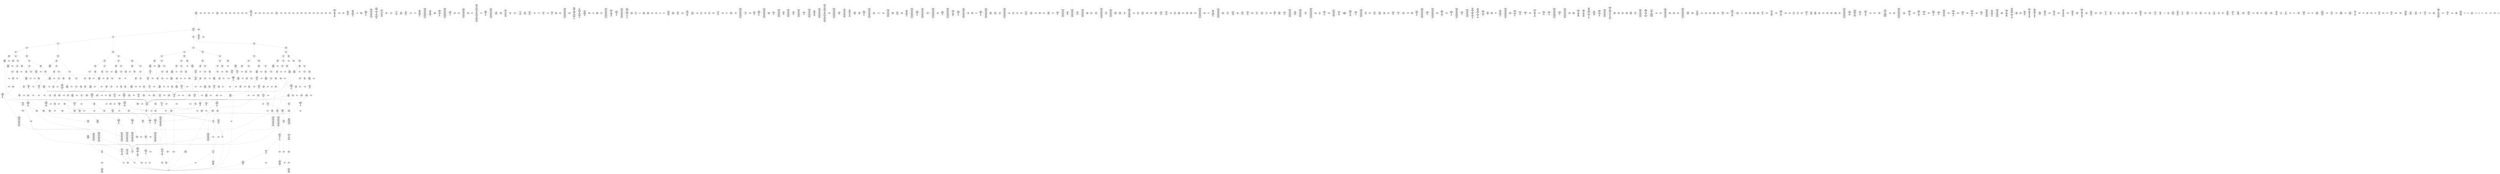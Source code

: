 /* Generated by GvGen v.1.0 (https://www.github.com/stricaud/gvgen) */

digraph G {
compound=true;
   node1 [label="[anywhere]"];
   node2 [label="# 0x0
PUSHX Data
PUSHX Data
MSTORE
PUSHX LogicData
CALLDATASIZE
LT
PUSHX Data
JUMPI
"];
   node3 [label="# 0xd
PUSHX Data
CALLDATALOAD
PUSHX BitData
SHR
PUSHX LogicData
GT
PUSHX Data
JUMPI
"];
   node4 [label="# 0x1e
PUSHX LogicData
GT
PUSHX Data
JUMPI
"];
   node5 [label="# 0x29
PUSHX LogicData
GT
PUSHX Data
JUMPI
"];
   node6 [label="# 0x34
PUSHX LogicData
GT
PUSHX Data
JUMPI
"];
   node7 [label="# 0x3f
PUSHX LogicData
EQ
PUSHX Data
JUMPI
"];
   node8 [label="# 0x4a
PUSHX LogicData
EQ
PUSHX Data
JUMPI
"];
   node9 [label="# 0x55
PUSHX LogicData
EQ
PUSHX Data
JUMPI
"];
   node10 [label="# 0x60
PUSHX LogicData
EQ
PUSHX Data
JUMPI
"];
   node11 [label="# 0x6b
PUSHX LogicData
EQ
PUSHX Data
JUMPI
"];
   node12 [label="# 0x76
PUSHX Data
REVERT
"];
   node13 [label="# 0x7a
JUMPDEST
PUSHX LogicData
EQ
PUSHX Data
JUMPI
"];
   node14 [label="# 0x86
PUSHX LogicData
EQ
PUSHX Data
JUMPI
"];
   node15 [label="# 0x91
PUSHX LogicData
EQ
PUSHX Data
JUMPI
"];
   node16 [label="# 0x9c
PUSHX LogicData
EQ
PUSHX Data
JUMPI
"];
   node17 [label="# 0xa7
PUSHX Data
REVERT
"];
   node18 [label="# 0xab
JUMPDEST
PUSHX LogicData
GT
PUSHX Data
JUMPI
"];
   node19 [label="# 0xb7
PUSHX LogicData
EQ
PUSHX Data
JUMPI
"];
   node20 [label="# 0xc2
PUSHX LogicData
EQ
PUSHX Data
JUMPI
"];
   node21 [label="# 0xcd
PUSHX LogicData
EQ
PUSHX Data
JUMPI
"];
   node22 [label="# 0xd8
PUSHX LogicData
EQ
PUSHX Data
JUMPI
"];
   node23 [label="# 0xe3
PUSHX Data
REVERT
"];
   node24 [label="# 0xe7
JUMPDEST
PUSHX LogicData
EQ
PUSHX Data
JUMPI
"];
   node25 [label="# 0xf3
PUSHX LogicData
EQ
PUSHX Data
JUMPI
"];
   node26 [label="# 0xfe
PUSHX LogicData
EQ
PUSHX Data
JUMPI
"];
   node27 [label="# 0x109
PUSHX LogicData
EQ
PUSHX Data
JUMPI
"];
   node28 [label="# 0x114
PUSHX Data
REVERT
"];
   node29 [label="# 0x118
JUMPDEST
PUSHX LogicData
GT
PUSHX Data
JUMPI
"];
   node30 [label="# 0x124
PUSHX LogicData
GT
PUSHX Data
JUMPI
"];
   node31 [label="# 0x12f
PUSHX LogicData
EQ
PUSHX Data
JUMPI
"];
   node32 [label="# 0x13a
PUSHX LogicData
EQ
PUSHX Data
JUMPI
"];
   node33 [label="# 0x145
PUSHX LogicData
EQ
PUSHX Data
JUMPI
"];
   node34 [label="# 0x150
PUSHX LogicData
EQ
PUSHX Data
JUMPI
"];
   node35 [label="# 0x15b
PUSHX Data
REVERT
"];
   node36 [label="# 0x15f
JUMPDEST
PUSHX LogicData
EQ
PUSHX Data
JUMPI
"];
   node37 [label="# 0x16b
PUSHX LogicData
EQ
PUSHX Data
JUMPI
"];
   node38 [label="# 0x176
PUSHX LogicData
EQ
PUSHX Data
JUMPI
"];
   node39 [label="# 0x181
PUSHX LogicData
EQ
PUSHX Data
JUMPI
"];
   node40 [label="# 0x18c
PUSHX Data
REVERT
"];
   node41 [label="# 0x190
JUMPDEST
PUSHX LogicData
GT
PUSHX Data
JUMPI
"];
   node42 [label="# 0x19c
PUSHX LogicData
EQ
PUSHX Data
JUMPI
"];
   node43 [label="# 0x1a7
PUSHX LogicData
EQ
PUSHX Data
JUMPI
"];
   node44 [label="# 0x1b2
PUSHX LogicData
EQ
PUSHX Data
JUMPI
"];
   node45 [label="# 0x1bd
PUSHX LogicData
EQ
PUSHX Data
JUMPI
"];
   node46 [label="# 0x1c8
PUSHX Data
REVERT
"];
   node47 [label="# 0x1cc
JUMPDEST
PUSHX LogicData
EQ
PUSHX Data
JUMPI
"];
   node48 [label="# 0x1d8
PUSHX LogicData
EQ
PUSHX Data
JUMPI
"];
   node49 [label="# 0x1e3
PUSHX LogicData
EQ
PUSHX Data
JUMPI
"];
   node50 [label="# 0x1ee
PUSHX LogicData
EQ
PUSHX Data
JUMPI
"];
   node51 [label="# 0x1f9
PUSHX Data
REVERT
"];
   node52 [label="# 0x1fd
JUMPDEST
PUSHX LogicData
GT
PUSHX Data
JUMPI
"];
   node53 [label="# 0x209
PUSHX LogicData
GT
PUSHX Data
JUMPI
"];
   node54 [label="# 0x214
PUSHX LogicData
GT
PUSHX Data
JUMPI
"];
   node55 [label="# 0x21f
PUSHX LogicData
EQ
PUSHX Data
JUMPI
"];
   node56 [label="# 0x22a
PUSHX LogicData
EQ
PUSHX Data
JUMPI
"];
   node57 [label="# 0x235
PUSHX LogicData
EQ
PUSHX Data
JUMPI
"];
   node58 [label="# 0x240
PUSHX LogicData
EQ
PUSHX Data
JUMPI
"];
   node59 [label="# 0x24b
PUSHX LogicData
EQ
PUSHX Data
JUMPI
"];
   node60 [label="# 0x256
PUSHX Data
REVERT
"];
   node61 [label="# 0x25a
JUMPDEST
PUSHX LogicData
EQ
PUSHX Data
JUMPI
"];
   node62 [label="# 0x266
PUSHX LogicData
EQ
PUSHX Data
JUMPI
"];
   node63 [label="# 0x271
PUSHX LogicData
EQ
PUSHX Data
JUMPI
"];
   node64 [label="# 0x27c
PUSHX LogicData
EQ
PUSHX Data
JUMPI
"];
   node65 [label="# 0x287
PUSHX Data
REVERT
"];
   node66 [label="# 0x28b
JUMPDEST
PUSHX LogicData
GT
PUSHX Data
JUMPI
"];
   node67 [label="# 0x297
PUSHX LogicData
EQ
PUSHX Data
JUMPI
"];
   node68 [label="# 0x2a2
PUSHX LogicData
EQ
PUSHX Data
JUMPI
"];
   node69 [label="# 0x2ad
PUSHX LogicData
EQ
PUSHX Data
JUMPI
"];
   node70 [label="# 0x2b8
PUSHX LogicData
EQ
PUSHX Data
JUMPI
"];
   node71 [label="# 0x2c3
PUSHX Data
REVERT
"];
   node72 [label="# 0x2c7
JUMPDEST
PUSHX LogicData
EQ
PUSHX Data
JUMPI
"];
   node73 [label="# 0x2d3
PUSHX LogicData
EQ
PUSHX Data
JUMPI
"];
   node74 [label="# 0x2de
PUSHX LogicData
EQ
PUSHX Data
JUMPI
"];
   node75 [label="# 0x2e9
PUSHX LogicData
EQ
PUSHX Data
JUMPI
"];
   node76 [label="# 0x2f4
PUSHX Data
REVERT
"];
   node77 [label="# 0x2f8
JUMPDEST
PUSHX LogicData
GT
PUSHX Data
JUMPI
"];
   node78 [label="# 0x304
PUSHX LogicData
GT
PUSHX Data
JUMPI
"];
   node79 [label="# 0x30f
PUSHX LogicData
EQ
PUSHX Data
JUMPI
"];
   node80 [label="# 0x31a
PUSHX LogicData
EQ
PUSHX Data
JUMPI
"];
   node81 [label="# 0x325
PUSHX LogicData
EQ
PUSHX Data
JUMPI
"];
   node82 [label="# 0x330
PUSHX LogicData
EQ
PUSHX Data
JUMPI
"];
   node83 [label="# 0x33b
PUSHX Data
REVERT
"];
   node84 [label="# 0x33f
JUMPDEST
PUSHX LogicData
EQ
PUSHX Data
JUMPI
"];
   node85 [label="# 0x34b
PUSHX LogicData
EQ
PUSHX Data
JUMPI
"];
   node86 [label="# 0x356
PUSHX LogicData
EQ
PUSHX Data
JUMPI
"];
   node87 [label="# 0x361
PUSHX LogicData
EQ
PUSHX Data
JUMPI
"];
   node88 [label="# 0x36c
PUSHX Data
REVERT
"];
   node89 [label="# 0x370
JUMPDEST
PUSHX LogicData
GT
PUSHX Data
JUMPI
"];
   node90 [label="# 0x37c
PUSHX LogicData
EQ
PUSHX Data
JUMPI
"];
   node91 [label="# 0x387
PUSHX LogicData
EQ
PUSHX Data
JUMPI
"];
   node92 [label="# 0x392
PUSHX LogicData
EQ
PUSHX Data
JUMPI
"];
   node93 [label="# 0x39d
PUSHX LogicData
EQ
PUSHX Data
JUMPI
"];
   node94 [label="# 0x3a8
PUSHX Data
REVERT
"];
   node95 [label="# 0x3ac
JUMPDEST
PUSHX LogicData
EQ
PUSHX Data
JUMPI
"];
   node96 [label="# 0x3b7
PUSHX LogicData
EQ
PUSHX Data
JUMPI
"];
   node97 [label="# 0x3c2
PUSHX LogicData
EQ
PUSHX Data
JUMPI
"];
   node98 [label="# 0x3cd
PUSHX LogicData
EQ
PUSHX Data
JUMPI
"];
   node99 [label="# 0x3d8
PUSHX Data
REVERT
"];
   node100 [label="# 0x3dc
JUMPDEST
CALLDATASIZE
PUSHX Data
JUMPI
"];
   node101 [label="# 0x3e2
PUSHX Data
MLOAD
CALLER
MSTORE
CALLVALUE
PUSHX ArithData
ADD
MSTORE
PUSHX Data
ADD
PUSHX MemData
MLOAD
SUB
LOGX
STOP
"];
   node102 [label="# 0x41b
JUMPDEST
PUSHX Data
REVERT
"];
   node103 [label="# 0x420
JUMPDEST
CALLVALUE
ISZERO
PUSHX Data
JUMPI
"];
   node104 [label="# 0x428
PUSHX Data
REVERT
"];
   node105 [label="# 0x42c
JUMPDEST
PUSHX Data
PUSHX Data
CALLDATASIZE
PUSHX Data
PUSHX Data
JUMP
"];
   node106 [label="# 0x43b
JUMPDEST
PUSHX Data
JUMP
"];
   node107 [label="# 0x440
JUMPDEST
PUSHX MemData
MLOAD
ISZERO
ISZERO
MSTORE
PUSHX ArithData
ADD
"];
   node108 [label="# 0x44c
JUMPDEST
PUSHX MemData
MLOAD
SUB
RETURN
"];
   node109 [label="# 0x455
JUMPDEST
CALLVALUE
ISZERO
PUSHX Data
JUMPI
"];
   node110 [label="# 0x45d
PUSHX Data
REVERT
"];
   node111 [label="# 0x461
JUMPDEST
PUSHX Data
PUSHX Data
CALLDATASIZE
PUSHX Data
PUSHX Data
JUMP
"];
   node112 [label="# 0x470
JUMPDEST
PUSHX Data
JUMP
"];
   node113 [label="# 0x475
JUMPDEST
CALLVALUE
ISZERO
PUSHX Data
JUMPI
"];
   node114 [label="# 0x47d
PUSHX Data
REVERT
"];
   node115 [label="# 0x481
JUMPDEST
PUSHX Data
PUSHX StorData
SLOAD
JUMP
"];
   node116 [label="# 0x48b
JUMPDEST
PUSHX MemData
MLOAD
MSTORE
PUSHX ArithData
ADD
PUSHX Data
JUMP
"];
   node117 [label="# 0x499
JUMPDEST
CALLVALUE
ISZERO
PUSHX Data
JUMPI
"];
   node118 [label="# 0x4a1
PUSHX Data
REVERT
"];
   node119 [label="# 0x4a5
JUMPDEST
PUSHX Data
PUSHX Data
CALLDATASIZE
PUSHX Data
PUSHX Data
JUMP
"];
   node120 [label="# 0x4b4
JUMPDEST
PUSHX Data
JUMP
"];
   node121 [label="# 0x4b9
JUMPDEST
STOP
"];
   node122 [label="# 0x4bb
JUMPDEST
CALLVALUE
ISZERO
PUSHX Data
JUMPI
"];
   node123 [label="# 0x4c3
PUSHX Data
REVERT
"];
   node124 [label="# 0x4c7
JUMPDEST
PUSHX Data
PUSHX Data
JUMP
"];
   node125 [label="# 0x4d0
JUMPDEST
PUSHX MemData
MLOAD
PUSHX Data
PUSHX Data
JUMP
"];
   node126 [label="# 0x4dd
JUMPDEST
CALLVALUE
ISZERO
PUSHX Data
JUMPI
"];
   node127 [label="# 0x4e5
PUSHX Data
REVERT
"];
   node128 [label="# 0x4e9
JUMPDEST
PUSHX Data
PUSHX Data
CALLDATASIZE
PUSHX Data
PUSHX Data
JUMP
"];
   node129 [label="# 0x4f8
JUMPDEST
PUSHX Data
JUMP
"];
   node130 [label="# 0x4fd
JUMPDEST
PUSHX MemData
MLOAD
PUSHX ArithData
PUSHX BitData
PUSHX BitData
SHL
SUB
AND
MSTORE
PUSHX ArithData
ADD
PUSHX Data
JUMP
"];
   node131 [label="# 0x515
JUMPDEST
CALLVALUE
ISZERO
PUSHX Data
JUMPI
"];
   node132 [label="# 0x51d
PUSHX Data
REVERT
"];
   node133 [label="# 0x521
JUMPDEST
PUSHX Data
PUSHX Data
CALLDATASIZE
PUSHX Data
PUSHX Data
JUMP
"];
   node134 [label="# 0x530
JUMPDEST
PUSHX Data
JUMP
"];
   node135 [label="# 0x535
JUMPDEST
CALLVALUE
ISZERO
PUSHX Data
JUMPI
"];
   node136 [label="# 0x53d
PUSHX Data
REVERT
"];
   node137 [label="# 0x541
JUMPDEST
PUSHX Data
PUSHX Data
JUMP
"];
   node138 [label="# 0x54a
JUMPDEST
CALLVALUE
ISZERO
PUSHX Data
JUMPI
"];
   node139 [label="# 0x552
PUSHX Data
REVERT
"];
   node140 [label="# 0x556
JUMPDEST
PUSHX Data
PUSHX Data
CALLDATASIZE
PUSHX Data
PUSHX Data
JUMP
"];
   node141 [label="# 0x565
JUMPDEST
PUSHX Data
JUMP
"];
   node142 [label="# 0x56a
JUMPDEST
CALLVALUE
ISZERO
PUSHX Data
JUMPI
"];
   node143 [label="# 0x572
PUSHX Data
REVERT
"];
   node144 [label="# 0x576
JUMPDEST
PUSHX Data
PUSHX Data
CALLDATASIZE
PUSHX Data
PUSHX Data
JUMP
"];
   node145 [label="# 0x585
JUMPDEST
PUSHX Data
JUMP
"];
   node146 [label="# 0x58a
JUMPDEST
CALLVALUE
ISZERO
PUSHX Data
JUMPI
"];
   node147 [label="# 0x592
PUSHX Data
REVERT
"];
   node148 [label="# 0x596
JUMPDEST
PUSHX Data
PUSHX Data
JUMP
"];
   node149 [label="# 0x59f
JUMPDEST
CALLVALUE
ISZERO
PUSHX Data
JUMPI
"];
   node150 [label="# 0x5a7
PUSHX Data
REVERT
"];
   node151 [label="# 0x5ab
JUMPDEST
PUSHX StorData
SLOAD
PUSHX Data
JUMP
"];
   node152 [label="# 0x5b4
JUMPDEST
CALLVALUE
ISZERO
PUSHX Data
JUMPI
"];
   node153 [label="# 0x5bc
PUSHX Data
REVERT
"];
   node154 [label="# 0x5c0
JUMPDEST
PUSHX StorData
SLOAD
PUSHX Data
PUSHX Data
DIV
PUSHX BitData
AND
JUMP
"];
   node155 [label="# 0x5d3
JUMPDEST
CALLVALUE
ISZERO
PUSHX Data
JUMPI
"];
   node156 [label="# 0x5db
PUSHX Data
REVERT
"];
   node157 [label="# 0x5df
JUMPDEST
PUSHX Data
PUSHX Data
CALLDATASIZE
PUSHX Data
PUSHX Data
JUMP
"];
   node158 [label="# 0x5ee
JUMPDEST
PUSHX Data
JUMP
"];
   node159 [label="# 0x5f3
JUMPDEST
CALLVALUE
ISZERO
PUSHX Data
JUMPI
"];
   node160 [label="# 0x5fb
PUSHX Data
REVERT
"];
   node161 [label="# 0x5ff
JUMPDEST
PUSHX Data
PUSHX StorData
SLOAD
JUMP
"];
   node162 [label="# 0x609
JUMPDEST
CALLVALUE
ISZERO
PUSHX Data
JUMPI
"];
   node163 [label="# 0x611
PUSHX Data
REVERT
"];
   node164 [label="# 0x615
JUMPDEST
PUSHX Data
PUSHX Data
CALLDATASIZE
PUSHX Data
PUSHX Data
JUMP
"];
   node165 [label="# 0x624
JUMPDEST
PUSHX Data
JUMP
"];
   node166 [label="# 0x629
JUMPDEST
CALLVALUE
ISZERO
PUSHX Data
JUMPI
"];
   node167 [label="# 0x631
PUSHX Data
REVERT
"];
   node168 [label="# 0x635
JUMPDEST
PUSHX StorData
SLOAD
PUSHX Data
PUSHX Data
DIV
PUSHX BitData
AND
JUMP
"];
   node169 [label="# 0x649
JUMPDEST
CALLVALUE
ISZERO
PUSHX Data
JUMPI
"];
   node170 [label="# 0x651
PUSHX Data
REVERT
"];
   node171 [label="# 0x655
JUMPDEST
PUSHX Data
PUSHX Data
CALLDATASIZE
PUSHX Data
PUSHX Data
JUMP
"];
   node172 [label="# 0x664
JUMPDEST
PUSHX Data
JUMP
"];
   node173 [label="# 0x669
JUMPDEST
PUSHX Data
MLOAD
PUSHX ArithData
PUSHX BitData
PUSHX BitData
SHL
SUB
AND
MSTORE
PUSHX ArithData
ADD
MSTORE
ADD
PUSHX Data
JUMP
"];
   node174 [label="# 0x688
JUMPDEST
CALLVALUE
ISZERO
PUSHX Data
JUMPI
"];
   node175 [label="# 0x690
PUSHX Data
REVERT
"];
   node176 [label="# 0x694
JUMPDEST
PUSHX Data
PUSHX StorData
SLOAD
JUMP
"];
   node177 [label="# 0x69e
JUMPDEST
CALLVALUE
ISZERO
PUSHX Data
JUMPI
"];
   node178 [label="# 0x6a6
PUSHX Data
REVERT
"];
   node179 [label="# 0x6aa
JUMPDEST
PUSHX Data
PUSHX Data
CALLDATASIZE
PUSHX Data
PUSHX Data
JUMP
"];
   node180 [label="# 0x6b9
JUMPDEST
PUSHX Data
JUMP
"];
   node181 [label="# 0x6be
JUMPDEST
CALLVALUE
ISZERO
PUSHX Data
JUMPI
"];
   node182 [label="# 0x6c6
PUSHX Data
REVERT
"];
   node183 [label="# 0x6ca
JUMPDEST
PUSHX Data
PUSHX Data
CALLDATASIZE
PUSHX Data
PUSHX Data
JUMP
"];
   node184 [label="# 0x6d9
JUMPDEST
PUSHX Data
JUMP
"];
   node185 [label="# 0x6de
JUMPDEST
CALLVALUE
ISZERO
PUSHX Data
JUMPI
"];
   node186 [label="# 0x6e6
PUSHX Data
REVERT
"];
   node187 [label="# 0x6ea
JUMPDEST
PUSHX Data
PUSHX StorData
SLOAD
JUMP
"];
   node188 [label="# 0x6f4
JUMPDEST
CALLVALUE
ISZERO
PUSHX Data
JUMPI
"];
   node189 [label="# 0x6fc
PUSHX Data
REVERT
"];
   node190 [label="# 0x700
JUMPDEST
PUSHX Data
PUSHX Data
JUMP
"];
   node191 [label="# 0x709
JUMPDEST
CALLVALUE
ISZERO
PUSHX Data
JUMPI
"];
   node192 [label="# 0x711
PUSHX Data
REVERT
"];
   node193 [label="# 0x715
JUMPDEST
PUSHX Data
PUSHX Data
CALLDATASIZE
PUSHX Data
PUSHX Data
JUMP
"];
   node194 [label="# 0x724
JUMPDEST
PUSHX Data
JUMP
"];
   node195 [label="# 0x729
JUMPDEST
CALLVALUE
ISZERO
PUSHX Data
JUMPI
"];
   node196 [label="# 0x731
PUSHX Data
REVERT
"];
   node197 [label="# 0x735
JUMPDEST
PUSHX Data
PUSHX Data
CALLDATASIZE
PUSHX Data
PUSHX Data
JUMP
"];
   node198 [label="# 0x744
JUMPDEST
PUSHX Data
JUMP
"];
   node199 [label="# 0x749
JUMPDEST
CALLVALUE
ISZERO
PUSHX Data
JUMPI
"];
   node200 [label="# 0x751
PUSHX Data
REVERT
"];
   node201 [label="# 0x755
JUMPDEST
PUSHX Data
PUSHX Data
CALLDATASIZE
PUSHX Data
PUSHX Data
JUMP
"];
   node202 [label="# 0x764
JUMPDEST
PUSHX Data
JUMP
"];
   node203 [label="# 0x769
JUMPDEST
PUSHX MemData
MLOAD
PUSHX Data
PUSHX Data
JUMP
"];
   node204 [label="# 0x776
JUMPDEST
CALLVALUE
ISZERO
PUSHX Data
JUMPI
"];
   node205 [label="# 0x77e
PUSHX Data
REVERT
"];
   node206 [label="# 0x782
JUMPDEST
PUSHX Data
PUSHX StorData
SLOAD
JUMP
"];
   node207 [label="# 0x78c
JUMPDEST
CALLVALUE
ISZERO
PUSHX Data
JUMPI
"];
   node208 [label="# 0x794
PUSHX Data
REVERT
"];
   node209 [label="# 0x798
JUMPDEST
PUSHX Data
PUSHX Data
CALLDATASIZE
PUSHX Data
PUSHX Data
JUMP
"];
   node210 [label="# 0x7a7
JUMPDEST
PUSHX Data
JUMP
"];
   node211 [label="# 0x7ac
JUMPDEST
CALLVALUE
ISZERO
PUSHX Data
JUMPI
"];
   node212 [label="# 0x7b4
PUSHX Data
REVERT
"];
   node213 [label="# 0x7b8
JUMPDEST
PUSHX Data
PUSHX Data
CALLDATASIZE
PUSHX Data
PUSHX Data
JUMP
"];
   node214 [label="# 0x7c7
JUMPDEST
PUSHX Data
JUMP
"];
   node215 [label="# 0x7cc
JUMPDEST
PUSHX Data
PUSHX Data
CALLDATASIZE
PUSHX Data
PUSHX Data
JUMP
"];
   node216 [label="# 0x7da
JUMPDEST
PUSHX Data
JUMP
"];
   node217 [label="# 0x7df
JUMPDEST
CALLVALUE
ISZERO
PUSHX Data
JUMPI
"];
   node218 [label="# 0x7e7
PUSHX Data
REVERT
"];
   node219 [label="# 0x7eb
JUMPDEST
PUSHX Data
PUSHX Data
CALLDATASIZE
PUSHX Data
PUSHX Data
JUMP
"];
   node220 [label="# 0x7fa
JUMPDEST
PUSHX Data
JUMP
"];
   node221 [label="# 0x7ff
JUMPDEST
CALLVALUE
ISZERO
PUSHX Data
JUMPI
"];
   node222 [label="# 0x807
PUSHX Data
REVERT
"];
   node223 [label="# 0x80b
JUMPDEST
PUSHX Data
PUSHX Data
CALLDATASIZE
PUSHX Data
PUSHX Data
JUMP
"];
   node224 [label="# 0x81a
JUMPDEST
PUSHX Data
JUMP
"];
   node225 [label="# 0x81f
JUMPDEST
CALLVALUE
ISZERO
PUSHX Data
JUMPI
"];
   node226 [label="# 0x827
PUSHX Data
REVERT
"];
   node227 [label="# 0x82b
JUMPDEST
PUSHX Data
PUSHX StorData
SLOAD
JUMP
"];
   node228 [label="# 0x835
JUMPDEST
CALLVALUE
ISZERO
PUSHX Data
JUMPI
"];
   node229 [label="# 0x83d
PUSHX Data
REVERT
"];
   node230 [label="# 0x841
JUMPDEST
PUSHX Data
PUSHX StorData
SLOAD
JUMP
"];
   node231 [label="# 0x84b
JUMPDEST
CALLVALUE
ISZERO
PUSHX Data
JUMPI
"];
   node232 [label="# 0x853
PUSHX Data
REVERT
"];
   node233 [label="# 0x857
JUMPDEST
PUSHX Data
PUSHX Data
CALLDATASIZE
PUSHX Data
PUSHX Data
JUMP
"];
   node234 [label="# 0x866
JUMPDEST
PUSHX Data
JUMP
"];
   node235 [label="# 0x86b
JUMPDEST
CALLVALUE
ISZERO
PUSHX Data
JUMPI
"];
   node236 [label="# 0x873
PUSHX Data
REVERT
"];
   node237 [label="# 0x877
JUMPDEST
PUSHX Data
PUSHX Data
CALLDATASIZE
PUSHX Data
PUSHX Data
JUMP
"];
   node238 [label="# 0x886
JUMPDEST
PUSHX Data
JUMP
"];
   node239 [label="# 0x88b
JUMPDEST
CALLVALUE
ISZERO
PUSHX Data
JUMPI
"];
   node240 [label="# 0x893
PUSHX Data
REVERT
"];
   node241 [label="# 0x897
JUMPDEST
PUSHX Data
PUSHX Data
JUMP
"];
   node242 [label="# 0x8a0
JUMPDEST
CALLVALUE
ISZERO
PUSHX Data
JUMPI
"];
   node243 [label="# 0x8a8
PUSHX Data
REVERT
"];
   node244 [label="# 0x8ac
JUMPDEST
PUSHX Data
PUSHX Data
CALLDATASIZE
PUSHX Data
PUSHX Data
JUMP
"];
   node245 [label="# 0x8bb
JUMPDEST
PUSHX Data
JUMP
"];
   node246 [label="# 0x8c0
JUMPDEST
CALLVALUE
ISZERO
PUSHX Data
JUMPI
"];
   node247 [label="# 0x8c8
PUSHX Data
REVERT
"];
   node248 [label="# 0x8cc
JUMPDEST
PUSHX Data
PUSHX StorData
SLOAD
JUMP
"];
   node249 [label="# 0x8d6
JUMPDEST
CALLVALUE
ISZERO
PUSHX Data
JUMPI
"];
   node250 [label="# 0x8de
PUSHX Data
REVERT
"];
   node251 [label="# 0x8e2
JUMPDEST
PUSHX StorData
SLOAD
PUSHX ArithData
PUSHX BitData
PUSHX BitData
SHL
SUB
AND
PUSHX Data
JUMP
"];
   node252 [label="# 0x8f4
JUMPDEST
CALLVALUE
ISZERO
PUSHX Data
JUMPI
"];
   node253 [label="# 0x8fc
PUSHX Data
REVERT
"];
   node254 [label="# 0x900
JUMPDEST
PUSHX Data
PUSHX Data
JUMP
"];
   node255 [label="# 0x909
JUMPDEST
CALLVALUE
ISZERO
PUSHX Data
JUMPI
"];
   node256 [label="# 0x911
PUSHX Data
REVERT
"];
   node257 [label="# 0x915
JUMPDEST
PUSHX Data
PUSHX StorData
SLOAD
JUMP
"];
   node258 [label="# 0x91f
JUMPDEST
CALLVALUE
ISZERO
PUSHX Data
JUMPI
"];
   node259 [label="# 0x927
PUSHX Data
REVERT
"];
   node260 [label="# 0x92b
JUMPDEST
PUSHX Data
PUSHX Data
JUMP
"];
   node261 [label="# 0x934
JUMPDEST
CALLVALUE
ISZERO
PUSHX Data
JUMPI
"];
   node262 [label="# 0x93c
PUSHX Data
REVERT
"];
   node263 [label="# 0x940
JUMPDEST
PUSHX Data
PUSHX Data
CALLDATASIZE
PUSHX Data
PUSHX Data
JUMP
"];
   node264 [label="# 0x94f
JUMPDEST
PUSHX Data
JUMP
"];
   node265 [label="# 0x954
JUMPDEST
CALLVALUE
ISZERO
PUSHX Data
JUMPI
"];
   node266 [label="# 0x95c
PUSHX Data
REVERT
"];
   node267 [label="# 0x960
JUMPDEST
PUSHX Data
PUSHX StorData
SLOAD
JUMP
"];
   node268 [label="# 0x96a
JUMPDEST
CALLVALUE
ISZERO
PUSHX Data
JUMPI
"];
   node269 [label="# 0x972
PUSHX Data
REVERT
"];
   node270 [label="# 0x976
JUMPDEST
PUSHX Data
PUSHX Data
CALLDATASIZE
PUSHX Data
PUSHX Data
JUMP
"];
   node271 [label="# 0x985
JUMPDEST
PUSHX Data
JUMP
"];
   node272 [label="# 0x98a
JUMPDEST
CALLVALUE
ISZERO
PUSHX Data
JUMPI
"];
   node273 [label="# 0x992
PUSHX Data
REVERT
"];
   node274 [label="# 0x996
JUMPDEST
PUSHX Data
PUSHX StorData
SLOAD
JUMP
"];
   node275 [label="# 0x9a0
JUMPDEST
CALLVALUE
ISZERO
PUSHX Data
JUMPI
"];
   node276 [label="# 0x9a8
PUSHX Data
REVERT
"];
   node277 [label="# 0x9ac
JUMPDEST
PUSHX StorData
SLOAD
PUSHX Data
PUSHX ArithData
PUSHX BitData
PUSHX BitData
SHL
SUB
AND
JUMP
"];
   node278 [label="# 0x9c0
JUMPDEST
CALLVALUE
ISZERO
PUSHX Data
JUMPI
"];
   node279 [label="# 0x9c8
PUSHX Data
REVERT
"];
   node280 [label="# 0x9cc
JUMPDEST
PUSHX StorData
SLOAD
PUSHX Data
JUMP
"];
   node281 [label="# 0x9d5
JUMPDEST
PUSHX Data
PUSHX Data
CALLDATASIZE
PUSHX Data
PUSHX Data
JUMP
"];
   node282 [label="# 0x9e3
JUMPDEST
PUSHX Data
JUMP
"];
   node283 [label="# 0x9e8
JUMPDEST
CALLVALUE
ISZERO
PUSHX Data
JUMPI
"];
   node284 [label="# 0x9f0
PUSHX Data
REVERT
"];
   node285 [label="# 0x9f4
JUMPDEST
PUSHX Data
PUSHX Data
CALLDATASIZE
PUSHX Data
PUSHX Data
JUMP
"];
   node286 [label="# 0xa03
JUMPDEST
PUSHX Data
JUMP
"];
   node287 [label="# 0xa08
JUMPDEST
CALLVALUE
ISZERO
PUSHX Data
JUMPI
"];
   node288 [label="# 0xa10
PUSHX Data
REVERT
"];
   node289 [label="# 0xa14
JUMPDEST
PUSHX StorData
SLOAD
PUSHX Data
PUSHX BitData
PUSHX BitData
SHL
DIV
PUSHX ArithData
PUSHX BitData
PUSHX BitData
SHL
SUB
AND
JUMP
"];
   node290 [label="# 0xa2f
JUMPDEST
PUSHX MemData
MLOAD
PUSHX ArithData
PUSHX BitData
PUSHX BitData
SHL
SUB
AND
MSTORE
PUSHX ArithData
ADD
PUSHX Data
JUMP
"];
   node291 [label="# 0xa47
JUMPDEST
CALLVALUE
ISZERO
PUSHX Data
JUMPI
"];
   node292 [label="# 0xa4f
PUSHX Data
REVERT
"];
   node293 [label="# 0xa53
JUMPDEST
PUSHX Data
PUSHX StorData
SLOAD
JUMP
"];
   node294 [label="# 0xa5d
JUMPDEST
CALLVALUE
ISZERO
PUSHX Data
JUMPI
"];
   node295 [label="# 0xa65
PUSHX Data
REVERT
"];
   node296 [label="# 0xa69
JUMPDEST
PUSHX Data
PUSHX Data
CALLDATASIZE
PUSHX Data
PUSHX Data
JUMP
"];
   node297 [label="# 0xa78
JUMPDEST
PUSHX Data
JUMP
"];
   node298 [label="# 0xa7d
JUMPDEST
CALLVALUE
ISZERO
PUSHX Data
JUMPI
"];
   node299 [label="# 0xa85
PUSHX Data
REVERT
"];
   node300 [label="# 0xa89
JUMPDEST
PUSHX Data
PUSHX Data
JUMP
"];
   node301 [label="# 0xa92
JUMPDEST
CALLVALUE
ISZERO
PUSHX Data
JUMPI
"];
   node302 [label="# 0xa9a
PUSHX Data
REVERT
"];
   node303 [label="# 0xa9e
JUMPDEST
PUSHX Data
PUSHX Data
JUMP
"];
   node304 [label="# 0xaa7
JUMPDEST
CALLVALUE
ISZERO
PUSHX Data
JUMPI
"];
   node305 [label="# 0xaaf
PUSHX Data
REVERT
"];
   node306 [label="# 0xab3
JUMPDEST
PUSHX Data
PUSHX Data
JUMP
"];
   node307 [label="# 0xabc
JUMPDEST
CALLVALUE
ISZERO
PUSHX Data
JUMPI
"];
   node308 [label="# 0xac4
PUSHX Data
REVERT
"];
   node309 [label="# 0xac8
JUMPDEST
PUSHX Data
PUSHX Data
JUMP
"];
   node310 [label="# 0xad1
JUMPDEST
CALLVALUE
ISZERO
PUSHX Data
JUMPI
"];
   node311 [label="# 0xad9
PUSHX Data
REVERT
"];
   node312 [label="# 0xadd
JUMPDEST
PUSHX Data
PUSHX StorData
SLOAD
JUMP
"];
   node313 [label="# 0xae7
JUMPDEST
CALLVALUE
ISZERO
PUSHX Data
JUMPI
"];
   node314 [label="# 0xaef
PUSHX Data
REVERT
"];
   node315 [label="# 0xaf3
JUMPDEST
PUSHX Data
PUSHX Data
CALLDATASIZE
PUSHX Data
PUSHX Data
JUMP
"];
   node316 [label="# 0xb02
JUMPDEST
PUSHX ArithData
PUSHX BitData
PUSHX BitData
SHL
SUB
AND
PUSHX Data
MSTORE
PUSHX Data
PUSHX Data
MSTORE
PUSHX Data
SHA3
AND
MSTORE
MSTORE
SHA3
SLOAD
PUSHX BitData
AND
JUMP
"];
   node317 [label="# 0xb30
JUMPDEST
CALLVALUE
ISZERO
PUSHX Data
JUMPI
"];
   node318 [label="# 0xb38
PUSHX Data
REVERT
"];
   node319 [label="# 0xb3c
JUMPDEST
PUSHX Data
PUSHX Data
CALLDATASIZE
PUSHX Data
PUSHX Data
JUMP
"];
   node320 [label="# 0xb4b
JUMPDEST
PUSHX Data
JUMP
"];
   node321 [label="# 0xb50
JUMPDEST
CALLVALUE
ISZERO
PUSHX Data
JUMPI
"];
   node322 [label="# 0xb58
PUSHX Data
REVERT
"];
   node323 [label="# 0xb5c
JUMPDEST
PUSHX Data
PUSHX Data
CALLDATASIZE
PUSHX Data
PUSHX Data
JUMP
"];
   node324 [label="# 0xb6b
JUMPDEST
PUSHX Data
JUMP
"];
   node325 [label="# 0xb70
JUMPDEST
CALLVALUE
ISZERO
PUSHX Data
JUMPI
"];
   node326 [label="# 0xb78
PUSHX Data
REVERT
"];
   node327 [label="# 0xb7c
JUMPDEST
PUSHX Data
PUSHX Data
CALLDATASIZE
PUSHX Data
PUSHX Data
JUMP
"];
   node328 [label="# 0xb8b
JUMPDEST
PUSHX Data
PUSHX Data
MSTORE
PUSHX Data
MSTORE
PUSHX Data
SHA3
SLOAD
PUSHX BitData
AND
JUMP
"];
   node329 [label="# 0xba0
JUMPDEST
CALLVALUE
ISZERO
PUSHX Data
JUMPI
"];
   node330 [label="# 0xba8
PUSHX Data
REVERT
"];
   node331 [label="# 0xbac
JUMPDEST
PUSHX StorData
SLOAD
PUSHX Data
PUSHX BitData
AND
JUMP
"];
   node332 [label="# 0xbba
JUMPDEST
CALLVALUE
ISZERO
PUSHX Data
JUMPI
"];
   node333 [label="# 0xbc2
PUSHX Data
REVERT
"];
   node334 [label="# 0xbc6
JUMPDEST
PUSHX Data
PUSHX StorData
SLOAD
JUMP
"];
   node335 [label="# 0xbd0
JUMPDEST
CALLVALUE
ISZERO
PUSHX Data
JUMPI
"];
   node336 [label="# 0xbd8
PUSHX Data
REVERT
"];
   node337 [label="# 0xbdc
JUMPDEST
PUSHX Data
PUSHX Data
JUMP
"];
   node338 [label="# 0xbe5
JUMPDEST
PUSHX Data
MSTORE
PUSHX Data
PUSHX Data
MSTORE
PUSHX Data
SHA3
SLOAD
PUSHX ArithData
PUSHX BitData
PUSHX BitData
SHL
SUB
AND
ISZERO
ISZERO
"];
   node339 [label="# 0xc00
JUMPDEST
JUMP
"];
   node340 [label="# 0xc06
JUMPDEST
PUSHX Data
PUSHX Data
PUSHX Data
JUMP
"];
   node341 [label="# 0xc11
JUMPDEST
PUSHX StorData
SLOAD
PUSHX ArithData
PUSHX BitData
PUSHX BitData
SHL
SUB
AND
CALLER
EQ
PUSHX Data
JUMPI
"];
   node342 [label="# 0xc24
PUSHX MemData
MLOAD
PUSHX BitData
PUSHX BitData
SHL
MSTORE
PUSHX Data
PUSHX ArithData
ADD
MSTORE
PUSHX ArithData
ADD
MSTORE
PUSHX MemData
MLOAD
PUSHX Data
PUSHX Data
CODECOPY
MLOAD
MSTORE
PUSHX ArithData
ADD
MSTORE
PUSHX ArithData
ADD
"];
   node343 [label="# 0xc55
JUMPDEST
PUSHX MemData
MLOAD
SUB
REVERT
"];
   node344 [label="# 0xc5e
JUMPDEST
PUSHX StorData
SLOAD
PUSHX ArithData
PUSHX BitData
PUSHX BitData
SHL
SUB
NOT
AND
PUSHX ArithData
PUSHX BitData
PUSHX BitData
SHL
SUB
AND
OR
SSTORE
PUSHX Data
PUSHX BitData
PUSHX BitData
SHL
DIV
PUSHX ArithData
PUSHX BitData
PUSHX BitData
SHL
SUB
AND
PUSHX Data
JUMP
"];
   node345 [label="# 0xc96
JUMPDEST
JUMP
"];
   node346 [label="# 0xc99
JUMPDEST
PUSHX Data
PUSHX StorData
SLOAD
PUSHX Data
PUSHX Data
JUMP
"];
   node347 [label="# 0xca8
JUMPDEST
PUSHX ArithData
ADD
PUSHX ArithData
DIV
MUL
PUSHX ArithData
ADD
PUSHX MemData
MLOAD
ADD
PUSHX Data
MSTORE
MSTORE
PUSHX ArithData
ADD
SLOAD
PUSHX Data
PUSHX Data
JUMP
"];
   node348 [label="# 0xcd4
JUMPDEST
ISZERO
PUSHX Data
JUMPI
"];
   node349 [label="# 0xcdb
PUSHX LogicData
LT
PUSHX Data
JUMPI
"];
   node350 [label="# 0xce3
PUSHX ArithData
SLOAD
DIV
MUL
MSTORE
PUSHX ArithData
ADD
PUSHX Data
JUMP
"];
   node351 [label="# 0xcf6
JUMPDEST
ADD
PUSHX Data
MSTORE
PUSHX Data
PUSHX Data
SHA3
"];
   node352 [label="# 0xd04
JUMPDEST
SLOAD
MSTORE
PUSHX ArithData
ADD
PUSHX ArithData
ADD
GT
PUSHX Data
JUMPI
"];
   node353 [label="# 0xd18
SUB
PUSHX BitData
AND
ADD
"];
   node354 [label="# 0xd21
JUMPDEST
JUMP
"];
   node355 [label="# 0xd2b
JUMPDEST
PUSHX Data
MSTORE
PUSHX Data
PUSHX Data
MSTORE
PUSHX Data
SHA3
SLOAD
PUSHX ArithData
PUSHX BitData
PUSHX BitData
SHL
SUB
AND
PUSHX Data
JUMPI
"];
   node356 [label="# 0xd48
PUSHX MemData
MLOAD
PUSHX BitData
PUSHX BitData
SHL
MSTORE
PUSHX Data
PUSHX ArithData
ADD
MSTORE
PUSHX Data
PUSHX ArithData
ADD
MSTORE
PUSHX Data
PUSHX ArithData
ADD
MSTORE
PUSHX BitData
PUSHX BitData
SHL
PUSHX ArithData
ADD
MSTORE
PUSHX ArithData
ADD
PUSHX Data
JUMP
"];
   node357 [label="# 0xda4
JUMPDEST
PUSHX Data
MSTORE
PUSHX Data
PUSHX Data
MSTORE
PUSHX Data
SHA3
SLOAD
PUSHX ArithData
PUSHX BitData
PUSHX BitData
SHL
SUB
AND
JUMP
"];
   node358 [label="# 0xdc0
JUMPDEST
PUSHX Data
PUSHX Data
PUSHX Data
JUMP
"];
   node359 [label="# 0xdcb
JUMPDEST
PUSHX ArithData
PUSHX BitData
PUSHX BitData
SHL
SUB
AND
PUSHX ArithData
PUSHX BitData
PUSHX BitData
SHL
SUB
AND
EQ
ISZERO
PUSHX Data
JUMPI
"];
   node360 [label="# 0xde8
PUSHX MemData
MLOAD
PUSHX BitData
PUSHX BitData
SHL
MSTORE
PUSHX Data
PUSHX ArithData
ADD
MSTORE
PUSHX Data
PUSHX ArithData
ADD
MSTORE
PUSHX Data
PUSHX ArithData
ADD
MSTORE
PUSHX BitData
PUSHX BitData
SHL
PUSHX ArithData
ADD
MSTORE
PUSHX ArithData
ADD
PUSHX Data
JUMP
"];
   node361 [label="# 0xe39
JUMPDEST
CALLER
PUSHX ArithData
PUSHX BitData
PUSHX BitData
SHL
SUB
AND
EQ
PUSHX Data
JUMPI
"];
   node362 [label="# 0xe4b
PUSHX Data
CALLER
PUSHX Data
JUMP
"];
   node363 [label="# 0xe55
JUMPDEST
PUSHX Data
JUMPI
"];
   node364 [label="# 0xe5a
PUSHX MemData
MLOAD
PUSHX BitData
PUSHX BitData
SHL
MSTORE
PUSHX Data
PUSHX ArithData
ADD
MSTORE
PUSHX Data
PUSHX ArithData
ADD
MSTORE
PUSHX Data
PUSHX ArithData
ADD
MSTORE
PUSHX Data
PUSHX ArithData
ADD
MSTORE
PUSHX ArithData
ADD
PUSHX Data
JUMP
"];
   node365 [label="# 0xec7
JUMPDEST
PUSHX Data
PUSHX Data
JUMP
"];
   node366 [label="# 0xed1
JUMPDEST
JUMP
"];
   node367 [label="# 0xed6
JUMPDEST
PUSHX StorData
SLOAD
PUSHX ArithData
PUSHX BitData
PUSHX BitData
SHL
SUB
AND
CALLER
EQ
PUSHX Data
JUMPI
"];
   node368 [label="# 0xee9
PUSHX MemData
MLOAD
PUSHX BitData
PUSHX BitData
SHL
MSTORE
PUSHX Data
PUSHX ArithData
ADD
MSTORE
PUSHX ArithData
ADD
MSTORE
PUSHX MemData
MLOAD
PUSHX Data
PUSHX Data
CODECOPY
MLOAD
MSTORE
PUSHX ArithData
ADD
MSTORE
PUSHX ArithData
ADD
PUSHX Data
JUMP
"];
   node369 [label="# 0xf1e
JUMPDEST
PUSHX Data
PUSHX Data
JUMP
"];
   node370 [label="# 0xf26
JUMPDEST
JUMP
"];
   node371 [label="# 0xf28
JUMPDEST
PUSHX MemData
MLOAD
PUSHX BitData
NOT
PUSHX BitData
SHL
AND
PUSHX ArithData
ADD
MSTORE
PUSHX Data
PUSHX ArithData
ADD
PUSHX MemData
MLOAD
PUSHX ArithData
SUB
SUB
MSTORE
PUSHX Data
MSTORE
MLOAD
PUSHX ArithData
ADD
SHA3
PUSHX Data
PUSHX ArithData
MUL
PUSHX ArithData
ADD
PUSHX MemData
MLOAD
ADD
PUSHX Data
MSTORE
MSTORE
PUSHX ArithData
ADD
PUSHX ArithData
MUL
CALLDATACOPY
PUSHX Data
ADD
MSTORE
PUSHX StorData
SLOAD
PUSHX Data
JUMP
"];
   node372 [label="# 0xfa5
JUMPDEST
JUMP
"];
   node373 [label="# 0xfae
JUMPDEST
PUSHX StorData
SLOAD
PUSHX ArithData
PUSHX BitData
PUSHX BitData
SHL
SUB
AND
CALLER
EQ
PUSHX Data
JUMPI
"];
   node374 [label="# 0xfc1
PUSHX MemData
MLOAD
PUSHX BitData
PUSHX BitData
SHL
MSTORE
PUSHX Data
PUSHX ArithData
ADD
MSTORE
PUSHX ArithData
ADD
MSTORE
PUSHX MemData
MLOAD
PUSHX Data
PUSHX Data
CODECOPY
MLOAD
MSTORE
PUSHX ArithData
ADD
MSTORE
PUSHX ArithData
ADD
PUSHX Data
JUMP
"];
   node375 [label="# 0xff6
JUMPDEST
MLOAD
PUSHX Data
PUSHX Data
PUSHX ArithData
ADD
PUSHX Data
JUMP
"];
   node376 [label="# 0x1009
JUMPDEST
TIMESTAMP
PUSHX Data
SSTORE
JUMP
"];
   node377 [label="# 0x1011
JUMPDEST
PUSHX StorData
SLOAD
PUSHX Data
PUSHX Data
JUMP
"];
   node378 [label="# 0x101e
JUMPDEST
PUSHX ArithData
ADD
PUSHX ArithData
DIV
MUL
PUSHX ArithData
ADD
PUSHX MemData
MLOAD
ADD
PUSHX Data
MSTORE
MSTORE
PUSHX ArithData
ADD
SLOAD
PUSHX Data
PUSHX Data
JUMP
"];
   node379 [label="# 0x104a
JUMPDEST
ISZERO
PUSHX Data
JUMPI
"];
   node380 [label="# 0x1051
PUSHX LogicData
LT
PUSHX Data
JUMPI
"];
   node381 [label="# 0x1059
PUSHX ArithData
SLOAD
DIV
MUL
MSTORE
PUSHX ArithData
ADD
PUSHX Data
JUMP
"];
   node382 [label="# 0x106c
JUMPDEST
ADD
PUSHX Data
MSTORE
PUSHX Data
PUSHX Data
SHA3
"];
   node383 [label="# 0x107a
JUMPDEST
SLOAD
MSTORE
PUSHX ArithData
ADD
PUSHX ArithData
ADD
GT
PUSHX Data
JUMPI
"];
   node384 [label="# 0x108e
SUB
PUSHX BitData
AND
ADD
"];
   node385 [label="# 0x1097
JUMPDEST
JUMP
"];
   node386 [label="# 0x109f
JUMPDEST
PUSHX StorData
SLOAD
LT
PUSHX Data
JUMPI
"];
   node387 [label="# 0x10ab
PUSHX Data
REVERT
"];
   node388 [label="# 0x10af
JUMPDEST
PUSHX Data
MSTORE
PUSHX Data
SHA3
ADD
SLOAD
JUMP
"];
   node389 [label="# 0x10c0
JUMPDEST
PUSHX Data
CALLER
PUSHX Data
JUMP
"];
   node390 [label="# 0x10ca
JUMPDEST
PUSHX Data
JUMPI
"];
   node391 [label="# 0x10cf
PUSHX MemData
MLOAD
PUSHX BitData
PUSHX BitData
SHL
MSTORE
PUSHX Data
PUSHX ArithData
ADD
MSTORE
PUSHX Data
PUSHX ArithData
ADD
MSTORE
PUSHX Data
PUSHX ArithData
ADD
MSTORE
PUSHX BitData
PUSHX BitData
SHL
PUSHX ArithData
ADD
MSTORE
PUSHX ArithData
ADD
PUSHX Data
JUMP
"];
   node392 [label="# 0x1130
JUMPDEST
PUSHX Data
PUSHX Data
JUMP
"];
   node393 [label="# 0x113b
JUMPDEST
PUSHX Data
MSTORE
PUSHX Data
PUSHX ArithData
MSTORE
PUSHX Data
SHA3
MLOAD
ADD
MSTORE
SLOAD
PUSHX ArithData
PUSHX BitData
PUSHX BitData
SHL
SUB
AND
MSTORE
PUSHX BitData
PUSHX BitData
SHL
DIV
PUSHX ArithData
PUSHX BitData
PUSHX BitData
SHL
SUB
AND
ADD
MSTORE
PUSHX Data
JUMPI
"];
   node394 [label="# 0x1181
PUSHX Data
MLOAD
ADD
MSTORE
PUSHX StorData
SLOAD
PUSHX ArithData
PUSHX BitData
PUSHX BitData
SHL
SUB
AND
MSTORE
PUSHX BitData
PUSHX BitData
SHL
DIV
PUSHX ArithData
PUSHX BitData
PUSHX BitData
SHL
SUB
AND
PUSHX ArithData
ADD
MSTORE
"];
   node395 [label="# 0x11b0
JUMPDEST
PUSHX ArithData
ADD
MLOAD
PUSHX Data
PUSHX Data
PUSHX Data
PUSHX ArithData
PUSHX BitData
PUSHX BitData
SHL
SUB
AND
PUSHX Data
JUMP
"];
   node396 [label="# 0x11cf
JUMPDEST
PUSHX Data
PUSHX Data
JUMP
"];
   node397 [label="# 0x11d9
JUMPDEST
MLOAD
"];
   node398 [label="# 0x11e2
JUMPDEST
JUMP
"];
   node399 [label="# 0x11e9
JUMPDEST
PUSHX Data
PUSHX Data
PUSHX Data
JUMP
"];
   node400 [label="# 0x11f4
JUMPDEST
LT
PUSHX Data
JUMPI
"];
   node401 [label="# 0x11fb
PUSHX MemData
MLOAD
PUSHX BitData
PUSHX BitData
SHL
MSTORE
PUSHX Data
PUSHX ArithData
ADD
MSTORE
PUSHX Data
PUSHX ArithData
ADD
MSTORE
PUSHX Data
PUSHX ArithData
ADD
MSTORE
PUSHX BitData
PUSHX BitData
SHL
PUSHX ArithData
ADD
MSTORE
PUSHX ArithData
ADD
PUSHX Data
JUMP
"];
   node402 [label="# 0x1256
JUMPDEST
PUSHX ArithData
PUSHX BitData
PUSHX BitData
SHL
SUB
AND
PUSHX Data
MSTORE
PUSHX Data
PUSHX Data
MSTORE
PUSHX Data
SHA3
MSTORE
MSTORE
SHA3
SLOAD
JUMP
"];
   node403 [label="# 0x127f
JUMPDEST
PUSHX StorData
SLOAD
PUSHX ArithData
PUSHX BitData
PUSHX BitData
SHL
SUB
AND
CALLER
EQ
PUSHX Data
JUMPI
"];
   node404 [label="# 0x1292
PUSHX MemData
MLOAD
PUSHX BitData
PUSHX BitData
SHL
MSTORE
PUSHX Data
PUSHX ArithData
ADD
MSTORE
PUSHX ArithData
ADD
MSTORE
PUSHX MemData
MLOAD
PUSHX Data
PUSHX Data
CODECOPY
MLOAD
MSTORE
PUSHX ArithData
ADD
MSTORE
PUSHX ArithData
ADD
PUSHX Data
JUMP
"];
   node405 [label="# 0x12c7
JUMPDEST
PUSHX StorData
SLOAD
PUSHX ArithData
PUSHX BitData
PUSHX BitData
SHL
SUB
AND
PUSHX BitData
PUSHX BitData
SHL
PUSHX ArithData
PUSHX BitData
PUSHX BitData
SHL
SUB
AND
MUL
OR
SSTORE
PUSHX Data
AND
OR
DIV
AND
PUSHX Data
JUMP
"];
   node406 [label="# 0x1300
JUMPDEST
PUSHX StorData
SLOAD
PUSHX ArithData
PUSHX BitData
PUSHX BitData
SHL
SUB
AND
CALLER
EQ
PUSHX Data
JUMPI
"];
   node407 [label="# 0x1313
PUSHX MemData
MLOAD
PUSHX BitData
PUSHX BitData
SHL
MSTORE
PUSHX Data
PUSHX ArithData
ADD
MSTORE
PUSHX ArithData
ADD
MSTORE
PUSHX MemData
MLOAD
PUSHX Data
PUSHX Data
CODECOPY
MLOAD
MSTORE
PUSHX ArithData
ADD
MSTORE
PUSHX ArithData
ADD
PUSHX Data
JUMP
"];
   node408 [label="# 0x1348
JUMPDEST
SELFBALANCE
PUSHX Data
JUMPI
"];
   node409 [label="# 0x134f
PUSHX MemData
MLOAD
PUSHX BitData
PUSHX BitData
SHL
MSTORE
PUSHX Data
PUSHX ArithData
ADD
MSTORE
PUSHX Data
PUSHX ArithData
ADD
MSTORE
PUSHX Data
PUSHX ArithData
ADD
MSTORE
PUSHX ArithData
ADD
PUSHX Data
JUMP
"];
   node410 [label="# 0x1396
JUMPDEST
PUSHX MemData
MLOAD
PUSHX Data
ISZERO
PUSHX ArithData
MUL
PUSHX Data
CALL
PUSHX Data
JUMPI
"];
   node411 [label="# 0x13cb
PUSHX Data
REVERT
"];
   node412 [label="# 0x13cf
JUMPDEST
PUSHX Data
PUSHX Data
DIFFICULTY
TIMESTAMP
PUSHX MemData
MLOAD
PUSHX ArithData
ADD
PUSHX Data
MSTORE
PUSHX ArithData
ADD
MSTORE
PUSHX ArithData
ADD
JUMP
"];
   node413 [label="# 0x13f0
JUMPDEST
PUSHX MemData
MLOAD
PUSHX BitData
NOT
SUB
ADD
MSTORE
MSTORE
MLOAD
PUSHX ArithData
ADD
SHA3
PUSHX Data
PUSHX Data
PUSHX Data
JUMP
"];
   node414 [label="# 0x1415
JUMPDEST
PUSHX Data
PUSHX Data
PUSHX Data
JUMP
"];
   node415 [label="# 0x1420
JUMPDEST
NUMBER
LT
ISZERO
PUSHX Data
JUMPI
"];
   node416 [label="# 0x142b
PUSHX Data
"];
   node417 [label="# 0x142e
JUMPDEST
PUSHX Data
PUSHX Data
NUMBER
PUSHX Data
JUMP
"];
   node418 [label="# 0x143a
JUMPDEST
PUSHX Data
BLOCKHASH
PUSHX Data
JUMP
"];
   node419 [label="# 0x1447
JUMPDEST
PUSHX Data
JUMPI
"];
   node420 [label="# 0x144f
PUSHX Data
PUSHX Data
JUMP
"];
   node421 [label="# 0x1458
JUMPDEST
"];
   node422 [label="# 0x145c
JUMPDEST
JUMP
"];
   node423 [label="# 0x1465
JUMPDEST
PUSHX Data
PUSHX MemData
MLOAD
PUSHX ArithData
ADD
PUSHX Data
MSTORE
PUSHX Data
MSTORE
PUSHX Data
JUMP
"];
   node424 [label="# 0x1480
JUMPDEST
PUSHX Data
PUSHX Data
PUSHX Data
PUSHX Data
JUMP
"];
   node425 [label="# 0x148d
JUMPDEST
PUSHX Data
PUSHX LogicData
GT
ISZERO
PUSHX Data
JUMPI
"];
   node426 [label="# 0x14a3
PUSHX Data
PUSHX Data
JUMP
"];
   node427 [label="# 0x14aa
JUMPDEST
PUSHX MemData
MLOAD
MSTORE
PUSHX ArithData
MUL
PUSHX ArithData
ADD
ADD
PUSHX Data
MSTORE
ISZERO
PUSHX Data
JUMPI
"];
   node428 [label="# 0x14c4
PUSHX ArithData
ADD
PUSHX ArithData
MUL
CALLDATASIZE
CALLDATACOPY
ADD
"];
   node429 [label="# 0x14d3
JUMPDEST
PUSHX Data
"];
   node430 [label="# 0x14d9
JUMPDEST
LT
ISZERO
PUSHX Data
JUMPI
"];
   node431 [label="# 0x14e2
PUSHX Data
PUSHX Data
JUMP
"];
   node432 [label="# 0x14eb
JUMPDEST
MLOAD
LT
PUSHX Data
JUMPI
"];
   node433 [label="# 0x14f6
PUSHX Data
PUSHX Data
JUMP
"];
   node434 [label="# 0x14fd
JUMPDEST
PUSHX ArithData
MUL
ADD
ADD
MSTORE
PUSHX Data
PUSHX Data
JUMP
"];
   node435 [label="# 0x1512
JUMPDEST
PUSHX Data
JUMP
"];
   node436 [label="# 0x151a
JUMPDEST
JUMP
"];
   node437 [label="# 0x1522
JUMPDEST
PUSHX Data
PUSHX Data
PUSHX StorData
SLOAD
JUMP
"];
   node438 [label="# 0x152d
JUMPDEST
LT
PUSHX Data
JUMPI
"];
   node439 [label="# 0x1534
PUSHX MemData
MLOAD
PUSHX BitData
PUSHX BitData
SHL
MSTORE
PUSHX Data
PUSHX ArithData
ADD
MSTORE
PUSHX Data
PUSHX ArithData
ADD
MSTORE
PUSHX Data
PUSHX ArithData
ADD
MSTORE
PUSHX BitData
PUSHX BitData
SHL
PUSHX ArithData
ADD
MSTORE
PUSHX ArithData
ADD
PUSHX Data
JUMP
"];
   node440 [label="# 0x1590
JUMPDEST
PUSHX StorData
SLOAD
LT
PUSHX Data
JUMPI
"];
   node441 [label="# 0x159c
PUSHX Data
PUSHX Data
JUMP
"];
   node442 [label="# 0x15a3
JUMPDEST
PUSHX Data
MSTORE
PUSHX Data
PUSHX Data
SHA3
ADD
SLOAD
JUMP
"];
   node443 [label="# 0x15b5
JUMPDEST
PUSHX StorData
SLOAD
PUSHX ArithData
PUSHX BitData
PUSHX BitData
SHL
SUB
AND
CALLER
EQ
PUSHX Data
JUMPI
"];
   node444 [label="# 0x15c8
PUSHX MemData
MLOAD
PUSHX BitData
PUSHX BitData
SHL
MSTORE
PUSHX Data
PUSHX ArithData
ADD
MSTORE
PUSHX ArithData
ADD
MSTORE
PUSHX MemData
MLOAD
PUSHX Data
PUSHX Data
CODECOPY
MLOAD
MSTORE
PUSHX ArithData
ADD
MSTORE
PUSHX ArithData
ADD
PUSHX Data
JUMP
"];
   node445 [label="# 0x15fd
JUMPDEST
PUSHX Data
PUSHX Data
PUSHX Data
JUMP
"];
   node446 [label="# 0x1609
JUMPDEST
PUSHX LogicData
PUSHX StorData
SLOAD
EQ
ISZERO
PUSHX Data
JUMPI
"];
   node447 [label="# 0x1615
PUSHX MemData
MLOAD
PUSHX BitData
PUSHX BitData
SHL
MSTORE
PUSHX Data
PUSHX ArithData
ADD
MSTORE
PUSHX Data
PUSHX ArithData
ADD
MSTORE
PUSHX Data
PUSHX ArithData
ADD
MSTORE
PUSHX ArithData
ADD
PUSHX Data
JUMP
"];
   node448 [label="# 0x165c
JUMPDEST
PUSHX Data
PUSHX Data
SSTORE
CALLER
ORIGIN
EQ
PUSHX Data
JUMPI
"];
   node449 [label="# 0x1669
PUSHX MemData
MLOAD
PUSHX BitData
PUSHX BitData
SHL
MSTORE
PUSHX Data
PUSHX ArithData
ADD
MSTORE
PUSHX Data
PUSHX ArithData
ADD
MSTORE
PUSHX Data
PUSHX ArithData
ADD
MSTORE
PUSHX ArithData
ADD
PUSHX Data
JUMP
"];
   node450 [label="# 0x16b0
JUMPDEST
PUSHX StorData
SLOAD
PUSHX Data
DIV
PUSHX BitData
AND
PUSHX Data
JUMPI
"];
   node451 [label="# 0x16c1
PUSHX MemData
MLOAD
PUSHX BitData
PUSHX BitData
SHL
MSTORE
PUSHX Data
PUSHX ArithData
ADD
MSTORE
PUSHX Data
PUSHX ArithData
ADD
MSTORE
PUSHX Data
PUSHX ArithData
ADD
MSTORE
PUSHX ArithData
ADD
PUSHX Data
JUMP
"];
   node452 [label="# 0x1708
JUMPDEST
PUSHX LogicData
PUSHX StorData
SLOAD
GT
ISZERO
PUSHX Data
JUMPI
"];
   node453 [label="# 0x1715
PUSHX MemData
MLOAD
PUSHX BitData
PUSHX BitData
SHL
MSTORE
PUSHX Data
PUSHX ArithData
ADD
MSTORE
PUSHX Data
PUSHX ArithData
ADD
MSTORE
PUSHX BitData
PUSHX BitData
SHL
PUSHX ArithData
ADD
MSTORE
PUSHX ArithData
ADD
PUSHX Data
JUMP
"];
   node454 [label="# 0x1752
JUMPDEST
CALLER
PUSHX Data
MSTORE
PUSHX Data
PUSHX Data
MSTORE
PUSHX Data
SHA3
SLOAD
PUSHX BitData
AND
ISZERO
PUSHX Data
JUMPI
"];
   node455 [label="# 0x176b
PUSHX MemData
MLOAD
PUSHX BitData
PUSHX BitData
SHL
MSTORE
PUSHX Data
PUSHX ArithData
ADD
MSTORE
PUSHX ArithData
ADD
MSTORE
PUSHX Data
PUSHX ArithData
ADD
MSTORE
PUSHX BitData
PUSHX BitData
SHL
PUSHX ArithData
ADD
MSTORE
PUSHX ArithData
ADD
PUSHX Data
JUMP
"];
   node456 [label="# 0x17be
JUMPDEST
PUSHX MemData
MLOAD
PUSHX BitData
NOT
CALLER
PUSHX BitData
SHL
AND
PUSHX ArithData
ADD
MSTORE
PUSHX Data
PUSHX ArithData
ADD
PUSHX MemData
MLOAD
PUSHX ArithData
SUB
SUB
MSTORE
PUSHX Data
MSTORE
MLOAD
PUSHX ArithData
ADD
SHA3
PUSHX Data
PUSHX ArithData
MUL
PUSHX ArithData
ADD
PUSHX MemData
MLOAD
ADD
PUSHX Data
MSTORE
MSTORE
PUSHX ArithData
ADD
PUSHX ArithData
MUL
CALLDATACOPY
PUSHX Data
ADD
MSTORE
PUSHX StorData
SLOAD
PUSHX Data
JUMP
"];
   node457 [label="# 0x1838
JUMPDEST
PUSHX Data
JUMPI
"];
   node458 [label="# 0x183d
PUSHX MemData
MLOAD
PUSHX BitData
PUSHX BitData
SHL
MSTORE
PUSHX Data
PUSHX ArithData
ADD
MSTORE
PUSHX Data
PUSHX ArithData
ADD
MSTORE
PUSHX Data
PUSHX ArithData
ADD
MSTORE
PUSHX BitData
PUSHX BitData
SHL
PUSHX ArithData
ADD
MSTORE
PUSHX ArithData
ADD
PUSHX Data
JUMP
"];
   node459 [label="# 0x1890
JUMPDEST
PUSHX StorData
SLOAD
CALLVALUE
EQ
PUSHX Data
JUMPI
"];
   node460 [label="# 0x189a
PUSHX MemData
MLOAD
PUSHX BitData
PUSHX BitData
SHL
MSTORE
PUSHX Data
PUSHX ArithData
ADD
MSTORE
PUSHX Data
PUSHX ArithData
ADD
MSTORE
PUSHX BitData
PUSHX BitData
SHL
PUSHX ArithData
ADD
MSTORE
PUSHX ArithData
ADD
PUSHX Data
JUMP
"];
   node461 [label="# 0x18d1
JUMPDEST
CALLER
PUSHX Data
MSTORE
PUSHX Data
PUSHX StorData
MSTORE
PUSHX Data
SHA3
SLOAD
PUSHX BitData
NOT
AND
PUSHX BitData
OR
SSTORE
SLOAD
PUSHX Data
PUSHX Data
JUMP
"];
   node462 [label="# 0x18f9
JUMPDEST
PUSHX StorData
SLOAD
PUSHX Data
PUSHX Data
PUSHX Data
JUMP
"];
   node463 [label="# 0x1909
JUMPDEST
SSTORE
PUSHX Data
PUSHX Data
SSTORE
JUMP
"];
   node464 [label="# 0x1918
JUMPDEST
PUSHX StorData
SLOAD
PUSHX ArithData
PUSHX BitData
PUSHX BitData
SHL
SUB
AND
CALLER
EQ
PUSHX Data
JUMPI
"];
   node465 [label="# 0x192b
PUSHX MemData
MLOAD
PUSHX BitData
PUSHX BitData
SHL
MSTORE
PUSHX Data
PUSHX ArithData
ADD
MSTORE
PUSHX ArithData
ADD
MSTORE
PUSHX MemData
MLOAD
PUSHX Data
PUSHX Data
CODECOPY
MLOAD
MSTORE
PUSHX ArithData
ADD
MSTORE
PUSHX ArithData
ADD
PUSHX Data
JUMP
"];
   node466 [label="# 0x1960
JUMPDEST
ISZERO
ISZERO
PUSHX Data
JUMPI
"];
   node467 [label="# 0x196a
PUSHX LogicData
GT
"];
   node468 [label="# 0x196f
JUMPDEST
PUSHX Data
JUMPI
"];
   node469 [label="# 0x1974
PUSHX MemData
MLOAD
PUSHX BitData
PUSHX BitData
SHL
MSTORE
PUSHX Data
PUSHX ArithData
ADD
MSTORE
PUSHX Data
PUSHX ArithData
ADD
MSTORE
PUSHX Data
PUSHX ArithData
ADD
MSTORE
PUSHX ArithData
ADD
PUSHX Data
JUMP
"];
   node470 [label="# 0x19bb
JUMPDEST
PUSHX Data
PUSHX Data
PUSHX Data
JUMP
"];
   node471 [label="# 0x19c7
JUMPDEST
PUSHX Data
SSTORE
PUSHX StorData
SLOAD
PUSHX Data
PUSHX Data
JUMP
"];
   node472 [label="# 0x19da
JUMPDEST
PUSHX Data
SSTORE
JUMP
"];
   node473 [label="# 0x19e2
JUMPDEST
PUSHX Data
MSTORE
PUSHX Data
PUSHX Data
MSTORE
PUSHX Data
SHA3
SLOAD
PUSHX ArithData
PUSHX BitData
PUSHX BitData
SHL
SUB
AND
PUSHX Data
JUMPI
"];
   node474 [label="# 0x1a00
PUSHX MemData
MLOAD
PUSHX BitData
PUSHX BitData
SHL
MSTORE
PUSHX Data
PUSHX ArithData
ADD
MSTORE
PUSHX Data
PUSHX ArithData
ADD
MSTORE
PUSHX Data
PUSHX ArithData
ADD
MSTORE
PUSHX BitData
PUSHX BitData
SHL
PUSHX ArithData
ADD
MSTORE
PUSHX ArithData
ADD
PUSHX Data
JUMP
"];
   node475 [label="# 0x1a59
JUMPDEST
PUSHX StorData
SLOAD
PUSHX ArithData
PUSHX BitData
PUSHX BitData
SHL
SUB
AND
CALLER
EQ
PUSHX Data
JUMPI
"];
   node476 [label="# 0x1a6c
PUSHX MemData
MLOAD
PUSHX BitData
PUSHX BitData
SHL
MSTORE
PUSHX Data
PUSHX ArithData
ADD
MSTORE
PUSHX ArithData
ADD
MSTORE
PUSHX MemData
MLOAD
PUSHX Data
PUSHX Data
CODECOPY
MLOAD
MSTORE
PUSHX ArithData
ADD
MSTORE
PUSHX ArithData
ADD
PUSHX Data
JUMP
"];
   node477 [label="# 0x1aa1
JUMPDEST
PUSHX LogicData
GT
PUSHX Data
JUMPI
"];
   node478 [label="# 0x1aaa
PUSHX MemData
MLOAD
PUSHX BitData
PUSHX BitData
SHL
MSTORE
PUSHX Data
PUSHX ArithData
ADD
MSTORE
PUSHX Data
PUSHX ArithData
ADD
MSTORE
PUSHX Data
PUSHX ArithData
ADD
MSTORE
PUSHX BitData
PUSHX BitData
SHL
PUSHX ArithData
ADD
MSTORE
PUSHX ArithData
ADD
PUSHX Data
JUMP
"];
   node479 [label="# 0x1b00
JUMPDEST
PUSHX Data
SSTORE
JUMP
"];
   node480 [label="# 0x1b05
JUMPDEST
PUSHX Data
PUSHX ArithData
PUSHX BitData
PUSHX BitData
SHL
SUB
AND
PUSHX Data
JUMPI
"];
   node481 [label="# 0x1b16
PUSHX MemData
MLOAD
PUSHX BitData
PUSHX BitData
SHL
MSTORE
PUSHX Data
PUSHX ArithData
ADD
MSTORE
PUSHX Data
PUSHX ArithData
ADD
MSTORE
PUSHX Data
PUSHX ArithData
ADD
MSTORE
PUSHX BitData
PUSHX BitData
SHL
PUSHX ArithData
ADD
MSTORE
PUSHX ArithData
ADD
PUSHX Data
JUMP
"];
   node482 [label="# 0x1b70
JUMPDEST
PUSHX ArithData
PUSHX BitData
PUSHX BitData
SHL
SUB
AND
PUSHX Data
MSTORE
PUSHX Data
PUSHX Data
MSTORE
PUSHX Data
SHA3
SLOAD
JUMP
"];
   node483 [label="# 0x1b8c
JUMPDEST
PUSHX StorData
SLOAD
PUSHX ArithData
PUSHX BitData
PUSHX BitData
SHL
SUB
AND
CALLER
EQ
PUSHX Data
JUMPI
"];
   node484 [label="# 0x1b9f
PUSHX MemData
MLOAD
PUSHX BitData
PUSHX BitData
SHL
MSTORE
PUSHX Data
PUSHX ArithData
ADD
MSTORE
PUSHX ArithData
ADD
MSTORE
PUSHX MemData
MLOAD
PUSHX Data
PUSHX Data
CODECOPY
MLOAD
MSTORE
PUSHX ArithData
ADD
MSTORE
PUSHX ArithData
ADD
PUSHX Data
JUMP
"];
   node485 [label="# 0x1bd4
JUMPDEST
PUSHX Data
PUSHX Data
PUSHX Data
JUMP
"];
   node486 [label="# 0x1bde
JUMPDEST
PUSHX StorData
SLOAD
PUSHX ArithData
PUSHX BitData
PUSHX BitData
SHL
SUB
AND
CALLER
EQ
PUSHX Data
JUMPI
"];
   node487 [label="# 0x1bf1
PUSHX MemData
MLOAD
PUSHX BitData
PUSHX BitData
SHL
MSTORE
PUSHX Data
PUSHX ArithData
ADD
MSTORE
PUSHX ArithData
ADD
MSTORE
PUSHX MemData
MLOAD
PUSHX Data
PUSHX Data
CODECOPY
MLOAD
MSTORE
PUSHX ArithData
ADD
MSTORE
PUSHX ArithData
ADD
PUSHX Data
JUMP
"];
   node488 [label="# 0x1c26
JUMPDEST
PUSHX Data
SSTORE
JUMP
"];
   node489 [label="# 0x1c2b
JUMPDEST
PUSHX Data
PUSHX StorData
SLOAD
PUSHX Data
PUSHX Data
JUMP
"];
   node490 [label="# 0x1c3a
JUMPDEST
PUSHX StorData
SLOAD
PUSHX ArithData
PUSHX BitData
PUSHX BitData
SHL
SUB
AND
CALLER
EQ
PUSHX Data
JUMPI
"];
   node491 [label="# 0x1c4d
PUSHX MemData
MLOAD
PUSHX BitData
PUSHX BitData
SHL
MSTORE
PUSHX Data
PUSHX ArithData
ADD
MSTORE
PUSHX ArithData
ADD
MSTORE
PUSHX MemData
MLOAD
PUSHX Data
PUSHX Data
CODECOPY
MLOAD
MSTORE
PUSHX ArithData
ADD
MSTORE
PUSHX ArithData
ADD
PUSHX Data
JUMP
"];
   node492 [label="# 0x1c82
JUMPDEST
PUSHX StorData
SLOAD
PUSHX BitData
NOT
AND
PUSHX ArithData
DIV
PUSHX BitData
AND
ISZERO
MUL
OR
SSTORE
PUSHX StorData
SLOAD
PUSHX Data
JUMPI
"];
   node493 [label="# 0x1ca5
TIMESTAMP
PUSHX Data
SSTORE
JUMP
"];
   node494 [label="# 0x1caa
JUMPDEST
PUSHX Data
PUSHX Data
SSTORE
JUMP
"];
   node495 [label="# 0x1cb1
JUMPDEST
PUSHX Data
CALLER
PUSHX Data
JUMP
"];
   node496 [label="# 0x1cbc
JUMPDEST
JUMP
"];
   node497 [label="# 0x1cc0
JUMPDEST
PUSHX StorData
SLOAD
PUSHX ArithData
PUSHX BitData
PUSHX BitData
SHL
SUB
AND
CALLER
EQ
PUSHX Data
JUMPI
"];
   node498 [label="# 0x1cd3
PUSHX MemData
MLOAD
PUSHX BitData
PUSHX BitData
SHL
MSTORE
PUSHX Data
PUSHX ArithData
ADD
MSTORE
PUSHX ArithData
ADD
MSTORE
PUSHX MemData
MLOAD
PUSHX Data
PUSHX Data
CODECOPY
MLOAD
MSTORE
PUSHX ArithData
ADD
MSTORE
PUSHX ArithData
ADD
PUSHX Data
JUMP
"];
   node499 [label="# 0x1d08
JUMPDEST
PUSHX Data
PUSHX Data
PUSHX Data
PUSHX Data
JUMP
"];
   node500 [label="# 0x1d15
JUMPDEST
PUSHX StorData
SLOAD
PUSHX Data
PUSHX Data
JUMP
"];
   node501 [label="# 0x1d23
JUMPDEST
GT
ISZERO
PUSHX Data
JUMPI
"];
   node502 [label="# 0x1d2a
PUSHX MemData
MLOAD
PUSHX BitData
PUSHX BitData
SHL
MSTORE
PUSHX Data
PUSHX ArithData
ADD
MSTORE
PUSHX Data
PUSHX ArithData
ADD
MSTORE
PUSHX Data
PUSHX ArithData
ADD
MSTORE
PUSHX BitData
PUSHX BitData
SHL
PUSHX ArithData
ADD
MSTORE
PUSHX ArithData
ADD
PUSHX Data
JUMP
"];
   node503 [label="# 0x1d80
JUMPDEST
PUSHX Data
"];
   node504 [label="# 0x1d83
JUMPDEST
LT
ISZERO
PUSHX Data
JUMPI
"];
   node505 [label="# 0x1d8c
PUSHX Data
LT
PUSHX Data
JUMPI
"];
   node506 [label="# 0x1d99
PUSHX Data
PUSHX Data
JUMP
"];
   node507 [label="# 0x1da0
JUMPDEST
PUSHX ArithData
MUL
ADD
PUSHX ArithData
ADD
PUSHX Data
PUSHX Data
JUMP
"];
   node508 [label="# 0x1db5
JUMPDEST
PUSHX StorData
SLOAD
PUSHX Data
PUSHX Data
JUMP
"];
   node509 [label="# 0x1dc3
JUMPDEST
PUSHX Data
JUMP
"];
   node510 [label="# 0x1dc8
JUMPDEST
PUSHX Data
PUSHX Data
JUMP
"];
   node511 [label="# 0x1dd2
JUMPDEST
PUSHX Data
JUMP
"];
   node512 [label="# 0x1dda
JUMPDEST
PUSHX StorData
PUSHX Data
SLOAD
PUSHX Data
PUSHX Data
JUMP
"];
   node513 [label="# 0x1df0
JUMPDEST
SSTORE
JUMP
"];
   node514 [label="# 0x1df9
JUMPDEST
PUSHX LogicData
PUSHX StorData
SLOAD
EQ
ISZERO
PUSHX Data
JUMPI
"];
   node515 [label="# 0x1e05
PUSHX MemData
MLOAD
PUSHX BitData
PUSHX BitData
SHL
MSTORE
PUSHX Data
PUSHX ArithData
ADD
MSTORE
PUSHX Data
PUSHX ArithData
ADD
MSTORE
PUSHX Data
PUSHX ArithData
ADD
MSTORE
PUSHX ArithData
ADD
PUSHX Data
JUMP
"];
   node516 [label="# 0x1e4c
JUMPDEST
PUSHX Data
PUSHX Data
SSTORE
CALLER
ORIGIN
EQ
PUSHX Data
JUMPI
"];
   node517 [label="# 0x1e59
PUSHX MemData
MLOAD
PUSHX BitData
PUSHX BitData
SHL
MSTORE
PUSHX Data
PUSHX ArithData
ADD
MSTORE
PUSHX Data
PUSHX ArithData
ADD
MSTORE
PUSHX Data
PUSHX ArithData
ADD
MSTORE
PUSHX ArithData
ADD
PUSHX Data
JUMP
"];
   node518 [label="# 0x1ea0
JUMPDEST
PUSHX StorData
SLOAD
PUSHX Data
DIV
PUSHX BitData
AND
PUSHX Data
JUMPI
"];
   node519 [label="# 0x1eb0
PUSHX MemData
MLOAD
PUSHX BitData
PUSHX BitData
SHL
MSTORE
PUSHX Data
PUSHX ArithData
ADD
MSTORE
PUSHX Data
PUSHX ArithData
ADD
MSTORE
PUSHX Data
PUSHX ArithData
ADD
MSTORE
PUSHX ArithData
ADD
PUSHX Data
JUMP
"];
   node520 [label="# 0x1ef7
JUMPDEST
PUSHX Data
PUSHX Data
PUSHX Data
JUMP
"];
   node521 [label="# 0x1f02
JUMPDEST
PUSHX Data
PUSHX Data
JUMP
"];
   node522 [label="# 0x1f0c
JUMPDEST
PUSHX LogicData
GT
ISZERO
PUSHX Data
JUMPI
"];
   node523 [label="# 0x1f18
PUSHX MemData
MLOAD
PUSHX BitData
PUSHX BitData
SHL
MSTORE
PUSHX Data
PUSHX ArithData
ADD
MSTORE
PUSHX Data
PUSHX ArithData
ADD
MSTORE
PUSHX Data
PUSHX ArithData
ADD
MSTORE
PUSHX BitData
PUSHX BitData
SHL
PUSHX ArithData
ADD
MSTORE
PUSHX ArithData
ADD
PUSHX Data
JUMP
"];
   node524 [label="# 0x1f69
JUMPDEST
CALLVALUE
LT
ISZERO
PUSHX Data
JUMPI
"];
   node525 [label="# 0x1f72
PUSHX MemData
MLOAD
PUSHX BitData
PUSHX BitData
SHL
MSTORE
PUSHX Data
PUSHX ArithData
ADD
MSTORE
PUSHX Data
PUSHX ArithData
ADD
MSTORE
PUSHX Data
PUSHX ArithData
ADD
MSTORE
PUSHX ArithData
ADD
PUSHX Data
JUMP
"];
   node526 [label="# 0x1fb9
JUMPDEST
PUSHX Data
PUSHX Data
PUSHX Data
PUSHX Data
JUMP
"];
   node527 [label="# 0x1fc6
JUMPDEST
PUSHX StorData
SLOAD
PUSHX Data
PUSHX Data
JUMP
"];
   node528 [label="# 0x1fd4
JUMPDEST
GT
ISZERO
PUSHX Data
JUMPI
"];
   node529 [label="# 0x1fdb
PUSHX MemData
MLOAD
PUSHX BitData
PUSHX BitData
SHL
MSTORE
PUSHX Data
PUSHX ArithData
ADD
MSTORE
PUSHX Data
PUSHX ArithData
ADD
MSTORE
PUSHX BitData
PUSHX BitData
SHL
PUSHX ArithData
ADD
MSTORE
PUSHX ArithData
ADD
PUSHX Data
JUMP
"];
   node530 [label="# 0x2018
JUMPDEST
PUSHX Data
"];
   node531 [label="# 0x201b
JUMPDEST
LT
ISZERO
PUSHX Data
JUMPI
"];
   node532 [label="# 0x2024
PUSHX Data
CALLER
PUSHX StorData
SLOAD
PUSHX Data
PUSHX Data
JUMP
"];
   node533 [label="# 0x2035
JUMPDEST
PUSHX Data
PUSHX Data
JUMP
"];
   node534 [label="# 0x203f
JUMPDEST
PUSHX Data
JUMP
"];
   node535 [label="# 0x2047
JUMPDEST
PUSHX StorData
PUSHX Data
SLOAD
PUSHX Data
PUSHX Data
JUMP
"];
   node536 [label="# 0x205a
JUMPDEST
SSTORE
PUSHX StorData
SLOAD
PUSHX LogicData
LT
ISZERO
PUSHX Data
JUMPI
"];
   node537 [label="# 0x206c
PUSHX StorData
SLOAD
PUSHX BitData
NOT
AND
SSTORE
PUSHX StorData
SLOAD
PUSHX Data
JUMPI
"];
   node538 [label="# 0x207e
PUSHX Data
PUSHX Data
JUMP
"];
   node539 [label="# 0x2085
JUMPDEST
CALLVALUE
GT
ISZERO
PUSHX Data
JUMPI
"];
   node540 [label="# 0x208e
PUSHX Data
CALLER
PUSHX Data
CALLVALUE
PUSHX Data
JUMP
"];
   node541 [label="# 0x209b
JUMPDEST
PUSHX Data
JUMP
"];
   node542 [label="# 0x20a0
JUMPDEST
PUSHX Data
PUSHX Data
SSTORE
JUMP
"];
   node543 [label="# 0x20a9
JUMPDEST
PUSHX Data
CALLER
PUSHX Data
JUMP
"];
   node544 [label="# 0x20b3
JUMPDEST
PUSHX Data
JUMPI
"];
   node545 [label="# 0x20b8
PUSHX MemData
MLOAD
PUSHX BitData
PUSHX BitData
SHL
MSTORE
PUSHX Data
PUSHX ArithData
ADD
MSTORE
PUSHX Data
PUSHX ArithData
ADD
MSTORE
PUSHX Data
PUSHX ArithData
ADD
MSTORE
PUSHX BitData
PUSHX BitData
SHL
PUSHX ArithData
ADD
MSTORE
PUSHX ArithData
ADD
PUSHX Data
JUMP
"];
   node546 [label="# 0x2119
JUMPDEST
PUSHX Data
PUSHX Data
JUMP
"];
   node547 [label="# 0x2125
JUMPDEST
JUMP
"];
   node548 [label="# 0x212b
JUMPDEST
PUSHX Data
MSTORE
PUSHX Data
PUSHX Data
MSTORE
PUSHX Data
SHA3
SLOAD
PUSHX Data
PUSHX ArithData
PUSHX BitData
PUSHX BitData
SHL
SUB
AND
PUSHX Data
JUMPI
"];
   node549 [label="# 0x214b
PUSHX MemData
MLOAD
PUSHX BitData
PUSHX BitData
SHL
MSTORE
PUSHX Data
PUSHX ArithData
ADD
MSTORE
PUSHX Data
PUSHX ArithData
ADD
MSTORE
PUSHX Data
PUSHX ArithData
ADD
MSTORE
PUSHX Data
PUSHX ArithData
ADD
MSTORE
PUSHX ArithData
ADD
PUSHX Data
JUMP
"];
   node550 [label="# 0x21b8
JUMPDEST
PUSHX Data
PUSHX Data
PUSHX Data
JUMP
"];
   node551 [label="# 0x21c2
JUMPDEST
PUSHX LogicData
MLOAD
GT
PUSHX Data
JUMPI
"];
   node552 [label="# 0x21ce
PUSHX MemData
MLOAD
PUSHX ArithData
ADD
PUSHX Data
MSTORE
PUSHX Data
MSTORE
PUSHX Data
JUMP
"];
   node553 [label="# 0x21e2
JUMPDEST
PUSHX Data
PUSHX Data
JUMP
"];
   node554 [label="# 0x21ec
JUMPDEST
PUSHX MemData
MLOAD
PUSHX ArithData
ADD
PUSHX Data
PUSHX Data
JUMP
"];
   node555 [label="# 0x21fd
JUMPDEST
PUSHX MemData
MLOAD
PUSHX ArithData
SUB
SUB
MSTORE
PUSHX Data
MSTORE
"];
   node556 [label="# 0x220d
JUMPDEST
JUMP
"];
   node557 [label="# 0x2214
JUMPDEST
PUSHX Data
PUSHX Data
PUSHX StorData
SLOAD
TIMESTAMP
PUSHX Data
PUSHX Data
JUMP
"];
   node558 [label="# 0x2227
JUMPDEST
PUSHX Data
PUSHX Data
JUMP
"];
   node559 [label="# 0x2231
JUMPDEST
PUSHX StorData
SLOAD
LT
PUSHX Data
JUMPI
"];
   node560 [label="# 0x223d
PUSHX StorData
SLOAD
PUSHX Data
PUSHX Data
PUSHX Data
JUMP
"];
   node561 [label="# 0x224c
JUMPDEST
SLOAD
LT
PUSHX Data
JUMPI
"];
   node562 [label="# 0x2255
PUSHX Data
PUSHX Data
JUMP
"];
   node563 [label="# 0x225c
JUMPDEST
PUSHX Data
MSTORE
PUSHX Data
PUSHX Data
SHA3
ADD
SLOAD
JUMP
"];
   node564 [label="# 0x226d
JUMPDEST
PUSHX Data
PUSHX StorData
SLOAD
PUSHX Data
PUSHX Data
JUMP
"];
   node565 [label="# 0x227d
JUMPDEST
PUSHX StorData
SLOAD
PUSHX Data
PUSHX Data
JUMP
"];
   node566 [label="# 0x228a
JUMPDEST
PUSHX StorData
SLOAD
PUSHX ArithData
PUSHX BitData
PUSHX BitData
SHL
SUB
AND
CALLER
EQ
PUSHX Data
JUMPI
"];
   node567 [label="# 0x229d
PUSHX MemData
MLOAD
PUSHX BitData
PUSHX BitData
SHL
MSTORE
PUSHX Data
PUSHX ArithData
ADD
MSTORE
PUSHX ArithData
ADD
MSTORE
PUSHX MemData
MLOAD
PUSHX Data
PUSHX Data
CODECOPY
MLOAD
MSTORE
PUSHX ArithData
ADD
MSTORE
PUSHX ArithData
ADD
PUSHX Data
JUMP
"];
   node568 [label="# 0x22d2
JUMPDEST
PUSHX StorData
SLOAD
PUSHX BitData
NOT
AND
PUSHX BitData
AND
ISZERO
OR
SSTORE
PUSHX StorData
SLOAD
PUSHX Data
JUMPI
"];
   node569 [label="# 0x22ec
TIMESTAMP
PUSHX Data
SSTORE
JUMP
"];
   node570 [label="# 0x22f1
JUMPDEST
PUSHX StorData
SLOAD
PUSHX ArithData
PUSHX BitData
PUSHX BitData
SHL
SUB
AND
CALLER
EQ
PUSHX Data
JUMPI
"];
   node571 [label="# 0x2304
PUSHX MemData
MLOAD
PUSHX BitData
PUSHX BitData
SHL
MSTORE
PUSHX Data
PUSHX ArithData
ADD
MSTORE
PUSHX ArithData
ADD
MSTORE
PUSHX MemData
MLOAD
PUSHX Data
PUSHX Data
CODECOPY
MLOAD
MSTORE
PUSHX ArithData
ADD
MSTORE
PUSHX ArithData
ADD
PUSHX Data
JUMP
"];
   node572 [label="# 0x2339
JUMPDEST
PUSHX Data
PUSHX Data
JUMP
"];
   node573 [label="# 0x2341
JUMPDEST
PUSHX LogicData
PUSHX StorData
SLOAD
EQ
ISZERO
PUSHX Data
JUMPI
"];
   node574 [label="# 0x234d
PUSHX MemData
MLOAD
PUSHX BitData
PUSHX BitData
SHL
MSTORE
PUSHX Data
PUSHX ArithData
ADD
MSTORE
PUSHX Data
PUSHX ArithData
ADD
MSTORE
PUSHX Data
PUSHX ArithData
ADD
MSTORE
PUSHX ArithData
ADD
PUSHX Data
JUMP
"];
   node575 [label="# 0x2394
JUMPDEST
PUSHX Data
PUSHX Data
SSTORE
PUSHX StorData
SLOAD
PUSHX BitData
AND
PUSHX Data
JUMPI
"];
   node576 [label="# 0x23a4
PUSHX MemData
MLOAD
PUSHX BitData
PUSHX BitData
SHL
MSTORE
PUSHX Data
PUSHX ArithData
ADD
MSTORE
PUSHX Data
PUSHX ArithData
ADD
MSTORE
PUSHX Data
PUSHX ArithData
ADD
MSTORE
PUSHX ArithData
ADD
PUSHX Data
JUMP
"];
   node577 [label="# 0x23eb
JUMPDEST
PUSHX LogicData
GT
ISZERO
PUSHX Data
JUMPI
"];
   node578 [label="# 0x23f6
PUSHX MemData
MLOAD
PUSHX BitData
PUSHX BitData
SHL
MSTORE
PUSHX Data
PUSHX ArithData
ADD
MSTORE
PUSHX Data
PUSHX ArithData
ADD
MSTORE
PUSHX Data
PUSHX ArithData
ADD
MSTORE
PUSHX BitData
PUSHX BitData
SHL
PUSHX ArithData
ADD
MSTORE
PUSHX ArithData
ADD
PUSHX Data
JUMP
"];
   node579 [label="# 0x2447
JUMPDEST
PUSHX Data
PUSHX Data
"];
   node580 [label="# 0x245f
JUMPDEST
LT
ISZERO
PUSHX Data
JUMPI
"];
   node581 [label="# 0x2468
CALLER
PUSHX ArithData
PUSHX BitData
PUSHX BitData
SHL
SUB
AND
PUSHX Data
LT
PUSHX Data
JUMPI
"];
   node582 [label="# 0x2482
PUSHX Data
PUSHX Data
JUMP
"];
   node583 [label="# 0x2489
JUMPDEST
PUSHX ArithData
MUL
ADD
CALLDATALOAD
PUSHX MemData
MLOAD
PUSHX BitData
AND
PUSHX BitData
SHL
MSTORE
PUSHX ArithData
ADD
PUSHX Data
MSTORE
PUSHX ArithData
ADD
JUMP
"];
   node584 [label="# 0x24ae
JUMPDEST
PUSHX Data
PUSHX MemData
MLOAD
SUB
GAS
STATICCALL
ISZERO
ISZERO
PUSHX Data
JUMPI
"];
   node585 [label="# 0x24c2
RETURNDATASIZE
PUSHX Data
RETURNDATACOPY
RETURNDATASIZE
PUSHX Data
REVERT
"];
   node586 [label="# 0x24cb
JUMPDEST
PUSHX MemData
MLOAD
RETURNDATASIZE
PUSHX BitData
NOT
PUSHX ArithData
ADD
AND
ADD
PUSHX Data
MSTORE
ADD
PUSHX Data
PUSHX Data
JUMP
"];
   node587 [label="# 0x24ef
JUMPDEST
PUSHX ArithData
PUSHX BitData
PUSHX BitData
SHL
SUB
AND
EQ
PUSHX Data
JUMPI
"];
   node588 [label="# 0x24fe
PUSHX MemData
MLOAD
PUSHX BitData
PUSHX BitData
SHL
MSTORE
PUSHX Data
PUSHX ArithData
ADD
MSTORE
PUSHX Data
PUSHX ArithData
ADD
MSTORE
PUSHX Data
PUSHX ArithData
ADD
MSTORE
PUSHX ArithData
ADD
PUSHX Data
JUMP
"];
   node589 [label="# 0x2545
JUMPDEST
PUSHX Data
CALLER
LT
PUSHX Data
JUMPI
"];
   node590 [label="# 0x2554
PUSHX Data
PUSHX Data
JUMP
"];
   node591 [label="# 0x255b
JUMPDEST
PUSHX ArithData
MUL
ADD
CALLDATALOAD
PUSHX Data
JUMP
"];
   node592 [label="# 0x2567
JUMPDEST
PUSHX StorData
SLOAD
PUSHX Data
PUSHX Data
PUSHX Data
JUMP
"];
   node593 [label="# 0x2577
JUMPDEST
SSTORE
PUSHX Data
PUSHX Data
JUMP
"];
   node594 [label="# 0x2587
JUMPDEST
PUSHX Data
JUMP
"];
   node595 [label="# 0x258f
JUMPDEST
PUSHX LogicData
PUSHX StorData
SLOAD
EQ
ISZERO
PUSHX Data
JUMPI
"];
   node596 [label="# 0x259d
PUSHX StorData
SLOAD
PUSHX BitData
NOT
AND
SSTORE
"];
   node597 [label="# 0x25a7
JUMPDEST
PUSHX StorData
SLOAD
PUSHX Data
JUMPI
"];
   node598 [label="# 0x25af
PUSHX Data
PUSHX Data
JUMP
"];
   node599 [label="# 0x25b6
JUMPDEST
PUSHX Data
PUSHX Data
SSTORE
JUMP
"];
   node600 [label="# 0x25c1
JUMPDEST
PUSHX StorData
SLOAD
PUSHX ArithData
PUSHX BitData
PUSHX BitData
SHL
SUB
AND
CALLER
EQ
PUSHX Data
JUMPI
"];
   node601 [label="# 0x25d4
PUSHX MemData
MLOAD
PUSHX BitData
PUSHX BitData
SHL
MSTORE
PUSHX Data
PUSHX ArithData
ADD
MSTORE
PUSHX ArithData
ADD
MSTORE
PUSHX MemData
MLOAD
PUSHX Data
PUSHX Data
CODECOPY
MLOAD
MSTORE
PUSHX ArithData
ADD
MSTORE
PUSHX ArithData
ADD
PUSHX Data
JUMP
"];
   node602 [label="# 0x2609
JUMPDEST
PUSHX ArithData
PUSHX BitData
PUSHX BitData
SHL
SUB
AND
PUSHX Data
JUMPI
"];
   node603 [label="# 0x2618
PUSHX MemData
MLOAD
PUSHX BitData
PUSHX BitData
SHL
MSTORE
PUSHX Data
PUSHX ArithData
ADD
MSTORE
PUSHX Data
PUSHX ArithData
ADD
MSTORE
PUSHX Data
PUSHX ArithData
ADD
MSTORE
PUSHX BitData
PUSHX BitData
SHL
PUSHX ArithData
ADD
MSTORE
PUSHX ArithData
ADD
PUSHX Data
JUMP
"];
   node604 [label="# 0x266e
JUMPDEST
PUSHX Data
PUSHX Data
JUMP
"];
   node605 [label="# 0x2677
JUMPDEST
PUSHX StorData
SLOAD
PUSHX ArithData
PUSHX BitData
PUSHX BitData
SHL
SUB
AND
CALLER
EQ
PUSHX Data
JUMPI
"];
   node606 [label="# 0x268a
PUSHX MemData
MLOAD
PUSHX BitData
PUSHX BitData
SHL
MSTORE
PUSHX Data
PUSHX ArithData
ADD
MSTORE
PUSHX ArithData
ADD
MSTORE
PUSHX MemData
MLOAD
PUSHX Data
PUSHX Data
CODECOPY
MLOAD
MSTORE
PUSHX ArithData
ADD
MSTORE
PUSHX ArithData
ADD
PUSHX Data
JUMP
"];
   node607 [label="# 0x26bf
JUMPDEST
PUSHX StorData
SLOAD
PUSHX Data
DIV
PUSHX BitData
AND
PUSHX Data
JUMPI
"];
   node608 [label="# 0x26d1
PUSHX LogicData
PUSHX StorData
SLOAD
GT
"];
   node609 [label="# 0x26d8
JUMPDEST
PUSHX Data
JUMPI
"];
   node610 [label="# 0x26dd
PUSHX MemData
MLOAD
PUSHX BitData
PUSHX BitData
SHL
MSTORE
PUSHX Data
PUSHX ArithData
ADD
MSTORE
PUSHX Data
PUSHX ArithData
ADD
MSTORE
PUSHX Data
PUSHX ArithData
ADD
MSTORE
PUSHX ArithData
ADD
PUSHX Data
JUMP
"];
   node611 [label="# 0x2724
JUMPDEST
PUSHX StorData
SLOAD
PUSHX BitData
NOT
AND
PUSHX ArithData
DIV
PUSHX BitData
AND
ISZERO
MUL
OR
SSTORE
PUSHX StorData
SLOAD
PUSHX Data
JUMPI
"];
   node612 [label="# 0x2749
TIMESTAMP
PUSHX Data
SSTORE
JUMP
"];
   node613 [label="# 0x274e
JUMPDEST
PUSHX Data
PUSHX ArithData
PUSHX BitData
PUSHX BitData
SHL
SUB
NOT
AND
PUSHX BitData
PUSHX BitData
SHL
EQ
PUSHX Data
JUMPI
"];
   node614 [label="# 0x276a
PUSHX Data
PUSHX Data
JUMP
"];
   node615 [label="# 0x2773
JUMPDEST
PUSHX LogicData
PUSHX ArithData
PUSHX BitData
PUSHX BitData
SHL
SUB
AND
GT
ISZERO
PUSHX Data
JUMPI
"];
   node616 [label="# 0x2787
PUSHX MemData
MLOAD
PUSHX BitData
PUSHX BitData
SHL
MSTORE
PUSHX Data
PUSHX ArithData
ADD
MSTORE
PUSHX Data
PUSHX ArithData
ADD
MSTORE
PUSHX Data
PUSHX ArithData
ADD
MSTORE
PUSHX BitData
PUSHX BitData
SHL
PUSHX ArithData
ADD
MSTORE
PUSHX ArithData
ADD
PUSHX Data
JUMP
"];
   node617 [label="# 0x27e1
JUMPDEST
PUSHX ArithData
PUSHX BitData
PUSHX BitData
SHL
SUB
AND
PUSHX Data
JUMPI
"];
   node618 [label="# 0x27f0
PUSHX MemData
MLOAD
PUSHX BitData
PUSHX BitData
SHL
MSTORE
PUSHX Data
PUSHX ArithData
ADD
MSTORE
PUSHX Data
PUSHX ArithData
ADD
MSTORE
PUSHX Data
PUSHX ArithData
ADD
MSTORE
PUSHX ArithData
ADD
PUSHX Data
JUMP
"];
   node619 [label="# 0x2837
JUMPDEST
PUSHX Data
MLOAD
ADD
MSTORE
PUSHX ArithData
PUSHX BitData
PUSHX BitData
SHL
SUB
AND
MSTORE
PUSHX ArithData
PUSHX BitData
PUSHX BitData
SHL
SUB
AND
PUSHX ArithData
ADD
MSTORE
PUSHX BitData
PUSHX BitData
SHL
MUL
OR
PUSHX Data
SSTORE
JUMP
"];
   node620 [label="# 0x2870
JUMPDEST
PUSHX Data
MSTORE
PUSHX Data
PUSHX Data
MSTORE
PUSHX Data
SHA3
SLOAD
PUSHX ArithData
PUSHX BitData
PUSHX BitData
SHL
SUB
NOT
AND
PUSHX ArithData
PUSHX BitData
PUSHX BitData
SHL
SUB
AND
OR
SSTORE
PUSHX Data
PUSHX Data
JUMP
"];
   node621 [label="# 0x28a5
JUMPDEST
PUSHX ArithData
PUSHX BitData
PUSHX BitData
SHL
SUB
AND
PUSHX Data
PUSHX MemData
MLOAD
PUSHX MemData
MLOAD
SUB
LOGX
JUMP
"];
   node622 [label="# 0x28de
JUMPDEST
PUSHX StorData
SLOAD
ISZERO
PUSHX Data
JUMPI
"];
   node623 [label="# 0x28e7
PUSHX MemData
MLOAD
PUSHX BitData
PUSHX BitData
SHL
MSTORE
PUSHX Data
PUSHX ArithData
ADD
MSTORE
PUSHX Data
PUSHX ArithData
ADD
MSTORE
PUSHX Data
PUSHX ArithData
ADD
MSTORE
PUSHX BitData
PUSHX BitData
SHL
PUSHX ArithData
ADD
MSTORE
PUSHX ArithData
ADD
PUSHX Data
JUMP
"];
   node624 [label="# 0x293c
JUMPDEST
PUSHX Data
PUSHX Data
PUSHX Data
JUMP
"];
   node625 [label="# 0x2947
JUMPDEST
PUSHX Data
SSTORE
TIMESTAMP
PUSHX Data
SSTORE
JUMP
"];
   node626 [label="# 0x2950
JUMPDEST
PUSHX Data
PUSHX Data
PUSHX Data
JUMP
"];
   node627 [label="# 0x295d
JUMPDEST
EQ
JUMP
"];
   node628 [label="# 0x2966
JUMPDEST
PUSHX Data
MSTORE
PUSHX Data
PUSHX Data
MSTORE
PUSHX Data
SHA3
SLOAD
PUSHX ArithData
PUSHX BitData
PUSHX BitData
SHL
SUB
AND
PUSHX Data
JUMPI
"];
   node629 [label="# 0x2983
PUSHX MemData
MLOAD
PUSHX BitData
PUSHX BitData
SHL
MSTORE
PUSHX Data
PUSHX ArithData
ADD
MSTORE
PUSHX Data
PUSHX ArithData
ADD
MSTORE
PUSHX Data
PUSHX ArithData
ADD
MSTORE
PUSHX BitData
PUSHX BitData
SHL
PUSHX ArithData
ADD
MSTORE
PUSHX ArithData
ADD
PUSHX Data
JUMP
"];
   node630 [label="# 0x29df
JUMPDEST
PUSHX Data
PUSHX Data
PUSHX Data
JUMP
"];
   node631 [label="# 0x29ea
JUMPDEST
PUSHX ArithData
PUSHX BitData
PUSHX BitData
SHL
SUB
AND
PUSHX ArithData
PUSHX BitData
PUSHX BitData
SHL
SUB
AND
EQ
PUSHX Data
JUMPI
"];
   node632 [label="# 0x2a07
PUSHX ArithData
PUSHX BitData
PUSHX BitData
SHL
SUB
AND
PUSHX Data
PUSHX Data
JUMP
"];
   node633 [label="# 0x2a1a
JUMPDEST
PUSHX ArithData
PUSHX BitData
PUSHX BitData
SHL
SUB
AND
EQ
"];
   node634 [label="# 0x2a25
JUMPDEST
PUSHX Data
JUMPI
"];
   node635 [label="# 0x2a2b
PUSHX ArithData
PUSHX BitData
PUSHX BitData
SHL
SUB
AND
PUSHX Data
MSTORE
PUSHX Data
PUSHX Data
MSTORE
PUSHX Data
SHA3
AND
MSTORE
MSTORE
SHA3
SLOAD
PUSHX BitData
AND
"];
   node636 [label="# 0x2a55
JUMPDEST
JUMP
"];
   node637 [label="# 0x2a5d
JUMPDEST
PUSHX ArithData
PUSHX BitData
PUSHX BitData
SHL
SUB
AND
PUSHX Data
PUSHX Data
JUMP
"];
   node638 [label="# 0x2a70
JUMPDEST
PUSHX ArithData
PUSHX BitData
PUSHX BitData
SHL
SUB
AND
EQ
PUSHX Data
JUMPI
"];
   node639 [label="# 0x2a7f
PUSHX MemData
MLOAD
PUSHX BitData
PUSHX BitData
SHL
MSTORE
PUSHX Data
PUSHX ArithData
ADD
MSTORE
PUSHX Data
PUSHX ArithData
ADD
MSTORE
PUSHX Data
PUSHX ArithData
ADD
MSTORE
PUSHX BitData
PUSHX BitData
SHL
PUSHX ArithData
ADD
MSTORE
PUSHX ArithData
ADD
PUSHX Data
JUMP
"];
   node640 [label="# 0x2ad4
JUMPDEST
PUSHX ArithData
PUSHX BitData
PUSHX BitData
SHL
SUB
AND
PUSHX Data
JUMPI
"];
   node641 [label="# 0x2ae3
PUSHX MemData
MLOAD
PUSHX BitData
PUSHX BitData
SHL
MSTORE
PUSHX Data
PUSHX ArithData
ADD
MSTORE
PUSHX ArithData
ADD
MSTORE
PUSHX Data
PUSHX ArithData
ADD
MSTORE
PUSHX BitData
PUSHX BitData
SHL
PUSHX ArithData
ADD
MSTORE
PUSHX ArithData
ADD
PUSHX Data
JUMP
"];
   node642 [label="# 0x2b36
JUMPDEST
PUSHX Data
PUSHX Data
JUMP
"];
   node643 [label="# 0x2b41
JUMPDEST
PUSHX Data
PUSHX Data
PUSHX Data
JUMP
"];
   node644 [label="# 0x2b4c
JUMPDEST
PUSHX ArithData
PUSHX BitData
PUSHX BitData
SHL
SUB
AND
PUSHX Data
MSTORE
PUSHX Data
PUSHX Data
MSTORE
PUSHX Data
SHA3
SLOAD
PUSHX Data
PUSHX Data
PUSHX Data
JUMP
"];
   node645 [label="# 0x2b75
JUMPDEST
SSTORE
PUSHX ArithData
PUSHX BitData
PUSHX BitData
SHL
SUB
AND
PUSHX Data
MSTORE
PUSHX Data
PUSHX Data
MSTORE
PUSHX Data
SHA3
SLOAD
PUSHX Data
PUSHX Data
PUSHX Data
JUMP
"];
   node646 [label="# 0x2ba3
JUMPDEST
SSTORE
PUSHX Data
MSTORE
PUSHX Data
PUSHX Data
MSTORE
PUSHX MemData
SHA3
SLOAD
PUSHX ArithData
PUSHX BitData
PUSHX BitData
SHL
SUB
NOT
AND
PUSHX ArithData
PUSHX BitData
PUSHX BitData
SHL
SUB
AND
OR
SSTORE
MLOAD
AND
PUSHX Data
LOGX
JUMP
"];
   node647 [label="# 0x2c04
JUMPDEST
PUSHX Data
PUSHX MemData
MLOAD
PUSHX ArithData
ADD
PUSHX Data
MSTORE
PUSHX Data
MSTORE
PUSHX Data
JUMP
"];
   node648 [label="# 0x2c1e
JUMPDEST
PUSHX StorData
SLOAD
PUSHX ArithData
PUSHX BitData
PUSHX BitData
SHL
SUB
AND
PUSHX ArithData
PUSHX BitData
PUSHX BitData
SHL
SUB
NOT
AND
OR
SSTORE
PUSHX MemData
MLOAD
AND
PUSHX Data
PUSHX Data
LOGX
JUMP
"];
   node649 [label="# 0x2c70
JUMPDEST
PUSHX ArithData
PUSHX BitData
PUSHX BitData
SHL
SUB
AND
PUSHX ArithData
PUSHX BitData
PUSHX BitData
SHL
SUB
AND
EQ
ISZERO
PUSHX Data
JUMPI
"];
   node650 [label="# 0x2c8b
PUSHX MemData
MLOAD
PUSHX BitData
PUSHX BitData
SHL
MSTORE
PUSHX Data
PUSHX ArithData
ADD
MSTORE
PUSHX Data
PUSHX ArithData
ADD
MSTORE
PUSHX Data
PUSHX ArithData
ADD
MSTORE
PUSHX ArithData
ADD
PUSHX Data
JUMP
"];
   node651 [label="# 0x2cd2
JUMPDEST
PUSHX ArithData
PUSHX BitData
PUSHX BitData
SHL
SUB
AND
PUSHX Data
MSTORE
PUSHX Data
PUSHX ArithData
MSTORE
PUSHX MemData
SHA3
AND
MSTORE
MSTORE
SHA3
SLOAD
PUSHX BitData
NOT
AND
ISZERO
ISZERO
OR
SSTORE
MLOAD
MSTORE
PUSHX Data
ADD
PUSHX MemData
MLOAD
SUB
LOGX
JUMP
"];
   node652 [label="# 0x2d3f
JUMPDEST
PUSHX StorData
SLOAD
ISZERO
PUSHX Data
JUMPI
"];
   node653 [label="# 0x2d48
PUSHX MemData
MLOAD
PUSHX BitData
PUSHX BitData
SHL
MSTORE
PUSHX Data
PUSHX ArithData
ADD
MSTORE
PUSHX Data
PUSHX ArithData
ADD
MSTORE
PUSHX Data
PUSHX ArithData
ADD
MSTORE
PUSHX Data
PUSHX ArithData
ADD
MSTORE
PUSHX ArithData
ADD
PUSHX Data
JUMP
"];
   node654 [label="# 0x2db5
JUMPDEST
PUSHX Data
PUSHX Data
PUSHX Data
PUSHX Data
PUSHX Data
PUSHX Data
PUSHX Data
JUMP
"];
   node655 [label="# 0x2dcc
JUMPDEST
PUSHX Data
PUSHX Data
PUSHX Data
JUMP
"];
   node656 [label="# 0x2dd7
JUMPDEST
PUSHX Data
PUSHX Data
JUMP
"];
   node657 [label="# 0x2de1
JUMPDEST
PUSHX Data
PUSHX Data
JUMP
"];
   node658 [label="# 0x2deb
JUMPDEST
PUSHX Data
PUSHX Data
PUSHX Data
JUMP
"];
   node659 [label="# 0x2df6
JUMPDEST
PUSHX Data
SSTORE
TIMESTAMP
PUSHX Data
SSTORE
JUMP
"];
   node660 [label="# 0x2dff
JUMPDEST
SELFBALANCE
LT
ISZERO
PUSHX Data
JUMPI
"];
   node661 [label="# 0x2e08
PUSHX MemData
MLOAD
PUSHX BitData
PUSHX BitData
SHL
MSTORE
PUSHX Data
PUSHX ArithData
ADD
MSTORE
PUSHX Data
PUSHX ArithData
ADD
MSTORE
PUSHX Data
PUSHX ArithData
ADD
MSTORE
PUSHX ArithData
ADD
PUSHX Data
JUMP
"];
   node662 [label="# 0x2e4f
JUMPDEST
PUSHX Data
PUSHX ArithData
PUSHX BitData
PUSHX BitData
SHL
SUB
AND
PUSHX MemData
MLOAD
PUSHX Data
PUSHX MemData
MLOAD
SUB
GAS
CALL
RETURNDATASIZE
PUSHX LogicData
EQ
PUSHX Data
JUMPI
"];
   node663 [label="# 0x2e7b
PUSHX MemData
MLOAD
PUSHX BitData
NOT
PUSHX ArithData
RETURNDATASIZE
ADD
AND
ADD
PUSHX Data
MSTORE
RETURNDATASIZE
MSTORE
RETURNDATASIZE
PUSHX Data
PUSHX ArithData
ADD
RETURNDATACOPY
PUSHX Data
JUMP
"];
   node664 [label="# 0x2e9c
JUMPDEST
PUSHX Data
"];
   node665 [label="# 0x2ea1
JUMPDEST
PUSHX Data
JUMPI
"];
   node666 [label="# 0x2eab
PUSHX MemData
MLOAD
PUSHX BitData
PUSHX BitData
SHL
MSTORE
PUSHX Data
PUSHX ArithData
ADD
MSTORE
PUSHX Data
PUSHX ArithData
ADD
MSTORE
PUSHX Data
PUSHX ArithData
ADD
MSTORE
PUSHX Data
PUSHX ArithData
ADD
MSTORE
PUSHX ArithData
ADD
PUSHX Data
JUMP
"];
   node667 [label="# 0x2f18
JUMPDEST
PUSHX Data
PUSHX Data
JUMP
"];
   node668 [label="# 0x2f23
JUMPDEST
PUSHX Data
PUSHX Data
JUMP
"];
   node669 [label="# 0x2f2f
JUMPDEST
PUSHX Data
JUMPI
"];
   node670 [label="# 0x2f34
PUSHX MemData
MLOAD
PUSHX BitData
PUSHX BitData
SHL
MSTORE
PUSHX Data
PUSHX ArithData
ADD
MSTORE
PUSHX Data
PUSHX ArithData
ADD
MSTORE
PUSHX Data
PUSHX ArithData
ADD
MSTORE
PUSHX BitData
PUSHX BitData
SHL
PUSHX ArithData
ADD
MSTORE
PUSHX ArithData
ADD
PUSHX Data
JUMP
"];
   node671 [label="# 0x2f96
JUMPDEST
PUSHX Data
PUSHX StorData
SLOAD
PUSHX Data
PUSHX Data
JUMP
"];
   node672 [label="# 0x2fa5
JUMPDEST
PUSHX Data
PUSHX Data
JUMPI
"];
   node673 [label="# 0x2fad
PUSHX Data
MLOAD
ADD
MSTORE
PUSHX Data
MSTORE
PUSHX BitData
PUSHX BitData
SHL
PUSHX ArithData
ADD
MSTORE
JUMP
"];
   node674 [label="# 0x2fc9
JUMPDEST
PUSHX Data
"];
   node675 [label="# 0x2fcd
JUMPDEST
ISZERO
PUSHX Data
JUMPI
"];
   node676 [label="# 0x2fd4
PUSHX Data
PUSHX Data
JUMP
"];
   node677 [label="# 0x2fdd
JUMPDEST
PUSHX Data
PUSHX Data
PUSHX Data
JUMP
"];
   node678 [label="# 0x2fec
JUMPDEST
PUSHX Data
JUMP
"];
   node679 [label="# 0x2ff3
JUMPDEST
PUSHX Data
PUSHX LogicData
GT
ISZERO
PUSHX Data
JUMPI
"];
   node680 [label="# 0x3007
PUSHX Data
PUSHX Data
JUMP
"];
   node681 [label="# 0x300e
JUMPDEST
PUSHX MemData
MLOAD
MSTORE
PUSHX ArithData
ADD
PUSHX BitData
NOT
AND
PUSHX ArithData
ADD
ADD
PUSHX Data
MSTORE
ISZERO
PUSHX Data
JUMPI
"];
   node682 [label="# 0x302c
PUSHX ArithData
ADD
CALLDATASIZE
CALLDATACOPY
ADD
"];
   node683 [label="# 0x3038
JUMPDEST
"];
   node684 [label="# 0x303c
JUMPDEST
ISZERO
PUSHX Data
JUMPI
"];
   node685 [label="# 0x3043
PUSHX Data
PUSHX Data
PUSHX Data
JUMP
"];
   node686 [label="# 0x304d
JUMPDEST
PUSHX Data
PUSHX Data
PUSHX Data
JUMP
"];
   node687 [label="# 0x305a
JUMPDEST
PUSHX Data
PUSHX Data
PUSHX Data
JUMP
"];
   node688 [label="# 0x3065
JUMPDEST
PUSHX BitData
SHL
MLOAD
LT
PUSHX Data
JUMPI
"];
   node689 [label="# 0x3073
PUSHX Data
PUSHX Data
JUMP
"];
   node690 [label="# 0x307a
JUMPDEST
PUSHX ArithData
ADD
ADD
PUSHX BitData
NOT
AND
PUSHX BitData
BYTE
MSTORE8
PUSHX Data
PUSHX Data
PUSHX Data
JUMP
"];
   node691 [label="# 0x30b4
JUMPDEST
PUSHX Data
JUMP
"];
   node692 [label="# 0x30bb
JUMPDEST
PUSHX Data
PUSHX ArithData
PUSHX BitData
PUSHX BitData
SHL
SUB
NOT
AND
PUSHX BitData
PUSHX BitData
SHL
EQ
PUSHX Data
JUMPI
"];
   node693 [label="# 0x30d7
PUSHX Data
PUSHX Data
JUMP
"];
   node694 [label="# 0x30e0
JUMPDEST
PUSHX Data
"];
   node695 [label="# 0x30e5
JUMPDEST
MLOAD
LT
ISZERO
PUSHX Data
JUMPI
"];
   node696 [label="# 0x30ef
PUSHX Data
MLOAD
LT
PUSHX Data
JUMPI
"];
   node697 [label="# 0x30fb
PUSHX Data
PUSHX Data
JUMP
"];
   node698 [label="# 0x3102
JUMPDEST
PUSHX ArithData
MUL
PUSHX ArithData
ADD
ADD
MLOAD
GT
PUSHX Data
JUMPI
"];
   node699 [label="# 0x3114
PUSHX Data
MSTORE
PUSHX Data
MSTORE
PUSHX Data
SHA3
PUSHX Data
JUMP
"];
   node700 [label="# 0x3128
JUMPDEST
PUSHX Data
MSTORE
PUSHX Data
MSTORE
PUSHX Data
SHA3
"];
   node701 [label="# 0x3139
JUMPDEST
PUSHX Data
PUSHX Data
JUMP
"];
   node702 [label="# 0x3144
JUMPDEST
PUSHX Data
JUMP
"];
   node703 [label="# 0x314c
JUMPDEST
PUSHX Data
PUSHX Data
JUMP
"];
   node704 [label="# 0x3157
JUMPDEST
PUSHX Data
PUSHX Data
JUMP
"];
   node705 [label="# 0x3161
JUMPDEST
PUSHX Data
PUSHX Data
PUSHX Data
JUMP
"];
   node706 [label="# 0x316e
JUMPDEST
PUSHX Data
JUMPI
"];
   node707 [label="# 0x3173
PUSHX MemData
MLOAD
PUSHX BitData
PUSHX BitData
SHL
MSTORE
PUSHX Data
PUSHX ArithData
ADD
MSTORE
PUSHX Data
PUSHX ArithData
ADD
MSTORE
PUSHX Data
PUSHX ArithData
ADD
MSTORE
PUSHX BitData
PUSHX BitData
SHL
PUSHX ArithData
ADD
MSTORE
PUSHX ArithData
ADD
PUSHX Data
JUMP
"];
   node708 [label="# 0x31d5
JUMPDEST
PUSHX Data
PUSHX ArithData
PUSHX BitData
PUSHX BitData
SHL
SUB
AND
EXTCODESIZE
ISZERO
PUSHX Data
JUMPI
"];
   node709 [label="# 0x31e8
PUSHX MemData
MLOAD
PUSHX BitData
PUSHX BitData
SHL
MSTORE
PUSHX ArithData
PUSHX BitData
PUSHX BitData
SHL
SUB
AND
PUSHX Data
PUSHX Data
CALLER
PUSHX ArithData
ADD
PUSHX Data
JUMP
"];
   node710 [label="# 0x3219
JUMPDEST
PUSHX Data
PUSHX MemData
MLOAD
SUB
PUSHX Data
GAS
CALL
ISZERO
PUSHX Data
JUMPI
"];
   node711 [label="# 0x3232
PUSHX MemData
MLOAD
PUSHX ArithData
RETURNDATASIZE
ADD
PUSHX BitData
NOT
AND
ADD
MSTORE
PUSHX Data
ADD
PUSHX Data
JUMP
"];
   node712 [label="# 0x3251
JUMPDEST
PUSHX Data
"];
   node713 [label="# 0x3254
JUMPDEST
PUSHX Data
JUMPI
"];
   node714 [label="# 0x3259
RETURNDATASIZE
ISZERO
PUSHX Data
JUMPI
"];
   node715 [label="# 0x3261
PUSHX MemData
MLOAD
PUSHX BitData
NOT
PUSHX ArithData
RETURNDATASIZE
ADD
AND
ADD
PUSHX Data
MSTORE
RETURNDATASIZE
MSTORE
RETURNDATASIZE
PUSHX Data
PUSHX ArithData
ADD
RETURNDATACOPY
PUSHX Data
JUMP
"];
   node716 [label="# 0x3282
JUMPDEST
PUSHX Data
"];
   node717 [label="# 0x3287
JUMPDEST
MLOAD
PUSHX Data
JUMPI
"];
   node718 [label="# 0x328f
PUSHX MemData
MLOAD
PUSHX BitData
PUSHX BitData
SHL
MSTORE
PUSHX Data
PUSHX ArithData
ADD
MSTORE
PUSHX Data
PUSHX ArithData
ADD
MSTORE
PUSHX Data
PUSHX ArithData
ADD
MSTORE
PUSHX BitData
PUSHX BitData
SHL
PUSHX ArithData
ADD
MSTORE
PUSHX ArithData
ADD
PUSHX Data
JUMP
"];
   node719 [label="# 0x32f1
JUMPDEST
MLOAD
PUSHX ArithData
ADD
REVERT
"];
   node720 [label="# 0x32f9
JUMPDEST
PUSHX ArithData
PUSHX BitData
PUSHX BitData
SHL
SUB
NOT
AND
PUSHX BitData
PUSHX BitData
SHL
EQ
PUSHX Data
JUMP
"];
   node721 [label="# 0x3313
JUMPDEST
PUSHX Data
JUMP
"];
   node722 [label="# 0x331e
JUMPDEST
PUSHX Data
PUSHX ArithData
PUSHX BitData
PUSHX BitData
SHL
SUB
NOT
AND
PUSHX BitData
PUSHX BitData
SHL
EQ
PUSHX Data
JUMPI
"];
   node723 [label="# 0x333a
PUSHX ArithData
PUSHX BitData
PUSHX BitData
SHL
SUB
NOT
AND
PUSHX BitData
PUSHX BitData
SHL
EQ
"];
   node724 [label="# 0x334f
JUMPDEST
PUSHX Data
JUMPI
"];
   node725 [label="# 0x3355
PUSHX BitData
PUSHX BitData
SHL
PUSHX ArithData
PUSHX BitData
PUSHX BitData
SHL
SUB
NOT
AND
EQ
PUSHX Data
JUMP
"];
   node726 [label="# 0x336e
JUMPDEST
PUSHX ArithData
PUSHX BitData
PUSHX BitData
SHL
SUB
AND
PUSHX Data
JUMPI
"];
   node727 [label="# 0x337d
PUSHX Data
PUSHX StorData
SLOAD
PUSHX Data
MSTORE
PUSHX Data
PUSHX Data
MSTORE
PUSHX Data
SHA3
SSTORE
PUSHX ArithData
ADD
SSTORE
MSTORE
PUSHX ArithData
ADD
SSTORE
JUMP
"];
   node728 [label="# 0x33c4
JUMPDEST
PUSHX Data
JUMP
"];
   node729 [label="# 0x33c9
JUMPDEST
PUSHX ArithData
PUSHX BitData
PUSHX BitData
SHL
SUB
AND
PUSHX ArithData
PUSHX BitData
PUSHX BitData
SHL
SUB
AND
EQ
PUSHX Data
JUMPI
"];
   node730 [label="# 0x33e3
PUSHX Data
PUSHX Data
JUMP
"];
   node731 [label="# 0x33ec
JUMPDEST
PUSHX ArithData
PUSHX BitData
PUSHX BitData
SHL
SUB
AND
PUSHX Data
JUMPI
"];
   node732 [label="# 0x33fb
PUSHX Data
PUSHX Data
JUMP
"];
   node733 [label="# 0x3403
JUMPDEST
PUSHX ArithData
PUSHX BitData
PUSHX BitData
SHL
SUB
AND
PUSHX ArithData
PUSHX BitData
PUSHX BitData
SHL
SUB
AND
EQ
PUSHX Data
JUMPI
"];
   node734 [label="# 0x341d
PUSHX Data
PUSHX Data
JUMP
"];
   node735 [label="# 0x3426
JUMPDEST
PUSHX ArithData
PUSHX BitData
PUSHX BitData
SHL
SUB
AND
PUSHX Data
JUMPI
"];
   node736 [label="# 0x3435
PUSHX MemData
MLOAD
PUSHX BitData
PUSHX BitData
SHL
MSTORE
PUSHX Data
PUSHX ArithData
ADD
MSTORE
PUSHX ArithData
ADD
MSTORE
PUSHX Data
PUSHX ArithData
ADD
MSTORE
PUSHX ArithData
ADD
PUSHX Data
JUMP
"];
   node737 [label="# 0x347c
JUMPDEST
PUSHX Data
MSTORE
PUSHX Data
PUSHX Data
MSTORE
PUSHX Data
SHA3
SLOAD
PUSHX ArithData
PUSHX BitData
PUSHX BitData
SHL
SUB
AND
ISZERO
PUSHX Data
JUMPI
"];
   node738 [label="# 0x349a
PUSHX MemData
MLOAD
PUSHX BitData
PUSHX BitData
SHL
MSTORE
PUSHX Data
PUSHX ArithData
ADD
MSTORE
PUSHX Data
PUSHX ArithData
ADD
MSTORE
PUSHX Data
PUSHX ArithData
ADD
MSTORE
PUSHX ArithData
ADD
PUSHX Data
JUMP
"];
   node739 [label="# 0x34e1
JUMPDEST
PUSHX Data
PUSHX Data
PUSHX Data
JUMP
"];
   node740 [label="# 0x34ed
JUMPDEST
PUSHX ArithData
PUSHX BitData
PUSHX BitData
SHL
SUB
AND
PUSHX Data
MSTORE
PUSHX Data
PUSHX Data
MSTORE
PUSHX Data
SHA3
SLOAD
PUSHX Data
PUSHX Data
PUSHX Data
JUMP
"];
   node741 [label="# 0x3516
JUMPDEST
SSTORE
PUSHX Data
MSTORE
PUSHX Data
PUSHX Data
MSTORE
PUSHX MemData
SHA3
SLOAD
PUSHX ArithData
PUSHX BitData
PUSHX BitData
SHL
SUB
NOT
AND
PUSHX ArithData
PUSHX BitData
PUSHX BitData
SHL
SUB
AND
OR
SSTORE
MLOAD
PUSHX Data
LOGX
JUMP
"];
   node742 [label="# 0x3574
JUMPDEST
PUSHX Data
PUSHX Data
PUSHX Data
PUSHX Data
JUMP
"];
   node743 [label="# 0x3581
JUMPDEST
PUSHX Data
PUSHX Data
JUMP
"];
   node744 [label="# 0x358b
JUMPDEST
PUSHX Data
MSTORE
PUSHX Data
PUSHX Data
MSTORE
PUSHX Data
SHA3
SLOAD
EQ
PUSHX Data
JUMPI
"];
   node745 [label="# 0x35a5
PUSHX ArithData
PUSHX BitData
PUSHX BitData
SHL
SUB
AND
PUSHX Data
MSTORE
PUSHX Data
PUSHX Data
MSTORE
PUSHX Data
SHA3
MSTORE
MSTORE
SHA3
SLOAD
MSTORE
SHA3
SSTORE
MSTORE
PUSHX Data
MSTORE
SHA3
SSTORE
"];
   node746 [label="# 0x35de
JUMPDEST
PUSHX Data
MSTORE
PUSHX Data
PUSHX Data
MSTORE
PUSHX Data
SHA3
SSTORE
PUSHX ArithData
PUSHX BitData
PUSHX BitData
SHL
SUB
AND
MSTORE
PUSHX Data
MSTORE
SHA3
MSTORE
MSTORE
SHA3
SSTORE
JUMP
"];
   node747 [label="# 0x3611
JUMPDEST
PUSHX StorData
SLOAD
PUSHX Data
PUSHX Data
PUSHX Data
PUSHX Data
JUMP
"];
   node748 [label="# 0x3623
JUMPDEST
PUSHX Data
MSTORE
PUSHX Data
PUSHX Data
MSTORE
PUSHX Data
SHA3
SLOAD
PUSHX StorData
SLOAD
LT
PUSHX Data
JUMPI
"];
   node749 [label="# 0x3644
PUSHX Data
PUSHX Data
JUMP
"];
   node750 [label="# 0x364b
JUMPDEST
PUSHX Data
MSTORE
PUSHX Data
PUSHX Data
SHA3
ADD
SLOAD
PUSHX StorData
SLOAD
LT
PUSHX Data
JUMPI
"];
   node751 [label="# 0x3665
PUSHX Data
PUSHX Data
JUMP
"];
   node752 [label="# 0x366c
JUMPDEST
PUSHX Data
MSTORE
PUSHX Data
SHA3
ADD
SSTORE
MSTORE
PUSHX Data
MSTORE
PUSHX Data
SHA3
SSTORE
MSTORE
SHA3
SSTORE
PUSHX StorData
SLOAD
PUSHX Data
JUMPI
"];
   node753 [label="# 0x369d
PUSHX Data
PUSHX Data
JUMP
"];
   node754 [label="# 0x36a4
JUMPDEST
PUSHX ArithData
SUB
PUSHX Data
MSTORE
PUSHX Data
PUSHX Data
SHA3
ADD
PUSHX Data
SSTORE
SSTORE
JUMP
"];
   node755 [label="# 0x36c0
JUMPDEST
PUSHX Data
PUSHX Data
PUSHX Data
JUMP
"];
   node756 [label="# 0x36cb
JUMPDEST
PUSHX ArithData
PUSHX BitData
PUSHX BitData
SHL
SUB
AND
PUSHX Data
MSTORE
PUSHX Data
PUSHX Data
MSTORE
PUSHX Data
SHA3
MSTORE
MSTORE
SHA3
SSTORE
MSTORE
PUSHX Data
MSTORE
SHA3
SSTORE
JUMP
"];
   node757 [label="# 0x3704
JUMPDEST
SLOAD
PUSHX Data
PUSHX Data
JUMP
"];
   node758 [label="# 0x3710
JUMPDEST
PUSHX Data
MSTORE
PUSHX Data
PUSHX Data
SHA3
PUSHX ArithData
ADD
PUSHX Data
DIV
ADD
PUSHX Data
JUMPI
"];
   node759 [label="# 0x372a
PUSHX Data
SSTORE
PUSHX Data
JUMP
"];
   node760 [label="# 0x3732
JUMPDEST
PUSHX LogicData
LT
PUSHX Data
JUMPI
"];
   node761 [label="# 0x373b
MLOAD
PUSHX BitData
NOT
AND
ADD
OR
SSTORE
PUSHX Data
JUMP
"];
   node762 [label="# 0x374b
JUMPDEST
ADD
PUSHX ArithData
ADD
SSTORE
ISZERO
PUSHX Data
JUMPI
"];
   node763 [label="# 0x375a
ADD
"];
   node764 [label="# 0x375d
JUMPDEST
GT
ISZERO
PUSHX Data
JUMPI
"];
   node765 [label="# 0x3766
MLOAD
SSTORE
PUSHX ArithData
ADD
PUSHX ArithData
ADD
PUSHX Data
JUMP
"];
   node766 [label="# 0x3778
JUMPDEST
PUSHX Data
PUSHX Data
JUMP
"];
   node767 [label="# 0x3784
JUMPDEST
JUMP
"];
   node768 [label="# 0x3788
JUMPDEST
SLOAD
PUSHX Data
PUSHX Data
JUMP
"];
   node769 [label="# 0x3794
JUMPDEST
PUSHX Data
MSTORE
PUSHX Data
PUSHX Data
SHA3
PUSHX ArithData
ADD
PUSHX Data
DIV
ADD
PUSHX Data
JUMPI
"];
   node770 [label="# 0x37ae
PUSHX Data
SSTORE
PUSHX Data
JUMP
"];
   node771 [label="# 0x37b6
JUMPDEST
PUSHX LogicData
LT
PUSHX Data
JUMPI
"];
   node772 [label="# 0x37bf
ADD
PUSHX BitData
NOT
CALLDATALOAD
AND
OR
SSTORE
PUSHX Data
JUMP
"];
   node773 [label="# 0x37cf
JUMPDEST
ADD
PUSHX ArithData
ADD
SSTORE
ISZERO
PUSHX Data
JUMPI
"];
   node774 [label="# 0x37de
ADD
"];
   node775 [label="# 0x37e1
JUMPDEST
GT
ISZERO
PUSHX Data
JUMPI
"];
   node776 [label="# 0x37ea
CALLDATALOAD
SSTORE
PUSHX ArithData
ADD
PUSHX ArithData
ADD
PUSHX Data
JUMP
"];
   node777 [label="# 0x37fc
JUMPDEST
SLOAD
SSTORE
PUSHX Data
MSTORE
PUSHX Data
PUSHX Data
SHA3
ADD
ISZERO
PUSHX Data
JUMPI
"];
   node778 [label="# 0x3816
PUSHX ArithData
MUL
ADD
GT
ISZERO
PUSHX Data
JUMPI
"];
   node779 [label="# 0x3824
CALLDATALOAD
SSTORE
PUSHX ArithData
ADD
PUSHX ArithData
ADD
PUSHX Data
JUMP
"];
   node780 [label="# 0x3836
JUMPDEST
"];
   node781 [label="# 0x3837
JUMPDEST
GT
ISZERO
PUSHX Data
JUMPI
"];
   node782 [label="# 0x3840
PUSHX Data
SSTORE
PUSHX ArithData
ADD
PUSHX Data
JUMP
"];
   node783 [label="# 0x384b
JUMPDEST
PUSHX Data
PUSHX LogicData
SUB
SLT
ISZERO
PUSHX Data
JUMPI
"];
   node784 [label="# 0x3859
PUSHX Data
REVERT
"];
   node785 [label="# 0x385d
JUMPDEST
CALLDATALOAD
JUMP
"];
   node786 [label="# 0x3864
JUMPDEST
PUSHX ArithData
PUSHX BitData
PUSHX BitData
SHL
SUB
NOT
AND
EQ
PUSHX Data
JUMPI
"];
   node787 [label="# 0x3876
PUSHX Data
REVERT
"];
   node788 [label="# 0x387a
JUMPDEST
PUSHX Data
PUSHX LogicData
SUB
SLT
ISZERO
PUSHX Data
JUMPI
"];
   node789 [label="# 0x3888
PUSHX Data
REVERT
"];
   node790 [label="# 0x388c
JUMPDEST
CALLDATALOAD
PUSHX Data
PUSHX Data
JUMP
"];
   node791 [label="# 0x3897
JUMPDEST
PUSHX ArithData
PUSHX BitData
PUSHX BitData
SHL
SUB
AND
EQ
PUSHX Data
JUMPI
"];
   node792 [label="# 0x38a8
PUSHX Data
REVERT
"];
   node793 [label="# 0x38ac
JUMPDEST
PUSHX Data
PUSHX LogicData
SUB
SLT
ISZERO
PUSHX Data
JUMPI
"];
   node794 [label="# 0x38ba
PUSHX Data
REVERT
"];
   node795 [label="# 0x38be
JUMPDEST
CALLDATALOAD
PUSHX Data
PUSHX Data
JUMP
"];
   node796 [label="# 0x38c9
JUMPDEST
PUSHX Data
"];
   node797 [label="# 0x38cc
JUMPDEST
LT
ISZERO
PUSHX Data
JUMPI
"];
   node798 [label="# 0x38d5
ADD
MLOAD
ADD
MSTORE
PUSHX ArithData
ADD
PUSHX Data
JUMP
"];
   node799 [label="# 0x38e4
JUMPDEST
GT
ISZERO
PUSHX Data
JUMPI
"];
   node800 [label="# 0x38ed
PUSHX Data
ADD
MSTORE
JUMP
"];
   node801 [label="# 0x38f5
JUMPDEST
PUSHX Data
MLOAD
MSTORE
PUSHX Data
PUSHX ArithData
ADD
PUSHX ArithData
ADD
PUSHX Data
JUMP
"];
   node802 [label="# 0x390d
JUMPDEST
PUSHX ArithData
ADD
PUSHX BitData
NOT
AND
ADD
PUSHX ArithData
ADD
JUMP
"];
   node803 [label="# 0x3921
JUMPDEST
PUSHX Data
MSTORE
PUSHX Data
PUSHX Data
PUSHX ArithData
ADD
PUSHX Data
JUMP
"];
   node804 [label="# 0x3934
JUMPDEST
PUSHX Data
PUSHX LogicData
SUB
SLT
ISZERO
PUSHX Data
JUMPI
"];
   node805 [label="# 0x3943
PUSHX Data
REVERT
"];
   node806 [label="# 0x3947
JUMPDEST
CALLDATALOAD
PUSHX Data
PUSHX Data
JUMP
"];
   node807 [label="# 0x3952
JUMPDEST
PUSHX ArithData
ADD
CALLDATALOAD
JUMP
"];
   node808 [label="# 0x3960
JUMPDEST
PUSHX Data
PUSHX ArithData
ADD
SLT
PUSHX Data
JUMPI
"];
   node809 [label="# 0x396e
PUSHX Data
REVERT
"];
   node810 [label="# 0x3972
JUMPDEST
CALLDATALOAD
PUSHX LogicData
GT
ISZERO
PUSHX Data
JUMPI
"];
   node811 [label="# 0x3986
PUSHX Data
REVERT
"];
   node812 [label="# 0x398a
JUMPDEST
PUSHX ArithData
ADD
PUSHX ArithData
PUSHX BitData
SHL
ADD
ADD
GT
ISZERO
PUSHX Data
JUMPI
"];
   node813 [label="# 0x39a1
PUSHX Data
REVERT
"];
   node814 [label="# 0x39a5
JUMPDEST
PUSHX Data
PUSHX Data
PUSHX LogicData
SUB
SLT
ISZERO
PUSHX Data
JUMPI
"];
   node815 [label="# 0x39b6
PUSHX Data
REVERT
"];
   node816 [label="# 0x39ba
JUMPDEST
CALLDATALOAD
PUSHX Data
PUSHX Data
JUMP
"];
   node817 [label="# 0x39c5
JUMPDEST
PUSHX ArithData
ADD
CALLDATALOAD
PUSHX LogicData
GT
ISZERO
PUSHX Data
JUMPI
"];
   node818 [label="# 0x39dd
PUSHX Data
REVERT
"];
   node819 [label="# 0x39e1
JUMPDEST
PUSHX Data
ADD
PUSHX Data
JUMP
"];
   node820 [label="# 0x39ed
JUMPDEST
JUMP
"];
   node821 [label="# 0x39fa
JUMPDEST
PUSHX BitData
PUSHX BitData
SHL
PUSHX Data
MSTORE
PUSHX Data
PUSHX Data
MSTORE
PUSHX Data
PUSHX Data
REVERT
"];
   node822 [label="# 0x3a10
JUMPDEST
PUSHX Data
PUSHX LogicData
GT
ISZERO
PUSHX Data
JUMPI
"];
   node823 [label="# 0x3a24
PUSHX Data
PUSHX Data
JUMP
"];
   node824 [label="# 0x3a2b
JUMPDEST
PUSHX MemData
MLOAD
PUSHX ArithData
ADD
PUSHX BitData
NOT
AND
PUSHX ArithData
ADD
AND
ADD
GT
LT
OR
ISZERO
PUSHX Data
JUMPI
"];
   node825 [label="# 0x3a4c
PUSHX Data
PUSHX Data
JUMP
"];
   node826 [label="# 0x3a53
JUMPDEST
PUSHX Data
MSTORE
MSTORE
ADD
GT
ISZERO
PUSHX Data
JUMPI
"];
   node827 [label="# 0x3a68
PUSHX Data
REVERT
"];
   node828 [label="# 0x3a6c
JUMPDEST
PUSHX ArithData
ADD
CALLDATACOPY
PUSHX Data
PUSHX ArithData
ADD
ADD
MSTORE
JUMP
"];
   node829 [label="# 0x3a86
JUMPDEST
PUSHX Data
PUSHX LogicData
SUB
SLT
ISZERO
PUSHX Data
JUMPI
"];
   node830 [label="# 0x3a94
PUSHX Data
REVERT
"];
   node831 [label="# 0x3a98
JUMPDEST
CALLDATALOAD
PUSHX LogicData
GT
ISZERO
PUSHX Data
JUMPI
"];
   node832 [label="# 0x3aab
PUSHX Data
REVERT
"];
   node833 [label="# 0x3aaf
JUMPDEST
ADD
PUSHX ArithData
ADD
SGT
PUSHX Data
JUMPI
"];
   node834 [label="# 0x3abc
PUSHX Data
REVERT
"];
   node835 [label="# 0x3ac0
JUMPDEST
PUSHX Data
CALLDATALOAD
PUSHX ArithData
ADD
PUSHX Data
JUMP
"];
   node836 [label="# 0x3acf
JUMPDEST
PUSHX Data
PUSHX Data
PUSHX LogicData
SUB
SLT
ISZERO
PUSHX Data
JUMPI
"];
   node837 [label="# 0x3ae0
PUSHX Data
REVERT
"];
   node838 [label="# 0x3ae4
JUMPDEST
CALLDATALOAD
PUSHX Data
PUSHX Data
JUMP
"];
   node839 [label="# 0x3aef
JUMPDEST
PUSHX ArithData
ADD
CALLDATALOAD
PUSHX Data
PUSHX Data
JUMP
"];
   node840 [label="# 0x3aff
JUMPDEST
PUSHX ArithData
ADD
CALLDATALOAD
JUMP
"];
   node841 [label="# 0x3b10
JUMPDEST
PUSHX Data
PUSHX LogicData
SUB
SLT
ISZERO
PUSHX Data
JUMPI
"];
   node842 [label="# 0x3b1f
PUSHX Data
REVERT
"];
   node843 [label="# 0x3b23
JUMPDEST
CALLDATALOAD
PUSHX ArithData
ADD
CALLDATALOAD
JUMP
"];
   node844 [label="# 0x3b32
JUMPDEST
PUSHX Data
PUSHX LogicData
SUB
SLT
ISZERO
PUSHX Data
JUMPI
"];
   node845 [label="# 0x3b40
PUSHX Data
REVERT
"];
   node846 [label="# 0x3b44
JUMPDEST
CALLDATALOAD
PUSHX ArithData
PUSHX BitData
PUSHX BitData
SHL
SUB
AND
EQ
PUSHX Data
JUMPI
"];
   node847 [label="# 0x3b57
PUSHX Data
REVERT
"];
   node848 [label="# 0x3b5b
JUMPDEST
PUSHX ArithData
MSTORE
MLOAD
ADD
MSTORE
PUSHX Data
ADD
PUSHX ArithData
ADD
"];
   node849 [label="# 0x3b77
JUMPDEST
LT
ISZERO
PUSHX Data
JUMPI
"];
   node850 [label="# 0x3b80
MLOAD
MSTORE
ADD
ADD
PUSHX ArithData
ADD
PUSHX Data
JUMP
"];
   node851 [label="# 0x3b93
JUMPDEST
JUMP
"];
   node852 [label="# 0x3b9f
JUMPDEST
PUSHX Data
PUSHX LogicData
SUB
SLT
ISZERO
PUSHX Data
JUMPI
"];
   node853 [label="# 0x3bae
PUSHX Data
REVERT
"];
   node854 [label="# 0x3bb2
JUMPDEST
CALLDATALOAD
PUSHX LogicData
GT
ISZERO
PUSHX Data
JUMPI
"];
   node855 [label="# 0x3bc6
PUSHX Data
REVERT
"];
   node856 [label="# 0x3bca
JUMPDEST
ADD
PUSHX ArithData
ADD
SLT
PUSHX Data
JUMPI
"];
   node857 [label="# 0x3bda
PUSHX Data
REVERT
"];
   node858 [label="# 0x3bde
JUMPDEST
CALLDATALOAD
GT
ISZERO
PUSHX Data
JUMPI
"];
   node859 [label="# 0x3be9
PUSHX Data
REVERT
"];
   node860 [label="# 0x3bed
JUMPDEST
PUSHX ArithData
ADD
ADD
GT
ISZERO
PUSHX Data
JUMPI
"];
   node861 [label="# 0x3bfb
PUSHX Data
REVERT
"];
   node862 [label="# 0x3bff
JUMPDEST
PUSHX ArithData
ADD
JUMP
"];
   node863 [label="# 0x3c11
JUMPDEST
PUSHX Data
PUSHX LogicData
SUB
SLT
ISZERO
PUSHX Data
JUMPI
"];
   node864 [label="# 0x3c20
PUSHX Data
REVERT
"];
   node865 [label="# 0x3c24
JUMPDEST
CALLDATALOAD
PUSHX LogicData
GT
ISZERO
PUSHX Data
JUMPI
"];
   node866 [label="# 0x3c37
PUSHX Data
REVERT
"];
   node867 [label="# 0x3c3b
JUMPDEST
PUSHX Data
ADD
PUSHX Data
JUMP
"];
   node868 [label="# 0x3c47
JUMPDEST
JUMP
"];
   node869 [label="# 0x3c53
JUMPDEST
PUSHX Data
PUSHX Data
PUSHX LogicData
SUB
SLT
ISZERO
PUSHX Data
JUMPI
"];
   node870 [label="# 0x3c64
PUSHX Data
REVERT
"];
   node871 [label="# 0x3c68
JUMPDEST
CALLDATALOAD
PUSHX LogicData
GT
ISZERO
PUSHX Data
JUMPI
"];
   node872 [label="# 0x3c7b
PUSHX Data
REVERT
"];
   node873 [label="# 0x3c7f
JUMPDEST
PUSHX Data
ADD
PUSHX Data
JUMP
"];
   node874 [label="# 0x3c8b
JUMPDEST
PUSHX ArithData
ADD
CALLDATALOAD
JUMP
"];
   node875 [label="# 0x3c9f
JUMPDEST
PUSHX Data
PUSHX LogicData
SUB
SLT
ISZERO
PUSHX Data
JUMPI
"];
   node876 [label="# 0x3cae
PUSHX Data
REVERT
"];
   node877 [label="# 0x3cb2
JUMPDEST
CALLDATALOAD
PUSHX Data
PUSHX Data
JUMP
"];
   node878 [label="# 0x3cbd
JUMPDEST
PUSHX ArithData
ADD
CALLDATALOAD
ISZERO
ISZERO
EQ
PUSHX Data
JUMPI
"];
   node879 [label="# 0x3cce
PUSHX Data
REVERT
"];
   node880 [label="# 0x3cd2
JUMPDEST
JUMP
"];
   node881 [label="# 0x3cdd
JUMPDEST
PUSHX Data
PUSHX Data
PUSHX LogicData
SUB
SLT
ISZERO
PUSHX Data
JUMPI
"];
   node882 [label="# 0x3cef
PUSHX Data
REVERT
"];
   node883 [label="# 0x3cf3
JUMPDEST
CALLDATALOAD
PUSHX Data
PUSHX Data
JUMP
"];
   node884 [label="# 0x3cfe
JUMPDEST
PUSHX ArithData
ADD
CALLDATALOAD
PUSHX Data
PUSHX Data
JUMP
"];
   node885 [label="# 0x3d0e
JUMPDEST
PUSHX ArithData
ADD
CALLDATALOAD
PUSHX ArithData
ADD
CALLDATALOAD
PUSHX LogicData
GT
ISZERO
PUSHX Data
JUMPI
"];
   node886 [label="# 0x3d2d
PUSHX Data
REVERT
"];
   node887 [label="# 0x3d31
JUMPDEST
ADD
PUSHX ArithData
ADD
SGT
PUSHX Data
JUMPI
"];
   node888 [label="# 0x3d3e
PUSHX Data
REVERT
"];
   node889 [label="# 0x3d42
JUMPDEST
PUSHX Data
CALLDATALOAD
PUSHX ArithData
ADD
PUSHX Data
JUMP
"];
   node890 [label="# 0x3d51
JUMPDEST
JUMP
"];
   node891 [label="# 0x3d5d
JUMPDEST
PUSHX Data
PUSHX LogicData
SUB
SLT
ISZERO
PUSHX Data
JUMPI
"];
   node892 [label="# 0x3d6c
PUSHX Data
REVERT
"];
   node893 [label="# 0x3d70
JUMPDEST
CALLDATALOAD
PUSHX Data
PUSHX Data
JUMP
"];
   node894 [label="# 0x3d7b
JUMPDEST
PUSHX ArithData
ADD
CALLDATALOAD
PUSHX Data
PUSHX Data
JUMP
"];
   node895 [label="# 0x3d8b
JUMPDEST
PUSHX BitData
SHR
AND
PUSHX Data
JUMPI
"];
   node896 [label="# 0x3d99
PUSHX BitData
AND
"];
   node897 [label="# 0x3d9f
JUMPDEST
PUSHX LogicData
LT
EQ
ISZERO
PUSHX Data
JUMPI
"];
   node898 [label="# 0x3dab
PUSHX BitData
PUSHX BitData
SHL
PUSHX Data
MSTORE
PUSHX Data
PUSHX Data
MSTORE
PUSHX Data
PUSHX Data
REVERT
"];
   node899 [label="# 0x3dc0
JUMPDEST
JUMP
"];
   node900 [label="# 0x3dc6
JUMPDEST
PUSHX BitData
PUSHX BitData
SHL
PUSHX Data
MSTORE
PUSHX Data
PUSHX Data
MSTORE
PUSHX Data
PUSHX Data
REVERT
"];
   node901 [label="# 0x3ddc
JUMPDEST
PUSHX Data
PUSHX BitData
NOT
DIV
GT
ISZERO
ISZERO
AND
ISZERO
PUSHX Data
JUMPI
"];
   node902 [label="# 0x3def
PUSHX Data
PUSHX Data
JUMP
"];
   node903 [label="# 0x3df6
JUMPDEST
MUL
JUMP
"];
   node904 [label="# 0x3dfb
JUMPDEST
PUSHX BitData
PUSHX BitData
SHL
PUSHX Data
MSTORE
PUSHX Data
PUSHX Data
MSTORE
PUSHX Data
PUSHX Data
REVERT
"];
   node905 [label="# 0x3e11
JUMPDEST
PUSHX Data
PUSHX Data
JUMPI
"];
   node906 [label="# 0x3e19
PUSHX Data
PUSHX Data
JUMP
"];
   node907 [label="# 0x3e20
JUMPDEST
DIV
JUMP
"];
   node908 [label="# 0x3e25
JUMPDEST
PUSHX Data
PUSHX Data
JUMPI
"];
   node909 [label="# 0x3e2d
PUSHX Data
PUSHX Data
JUMP
"];
   node910 [label="# 0x3e34
JUMPDEST
MOD
JUMP
"];
   node911 [label="# 0x3e39
JUMPDEST
PUSHX Data
NOT
GT
ISZERO
PUSHX Data
JUMPI
"];
   node912 [label="# 0x3e45
PUSHX Data
PUSHX Data
JUMP
"];
   node913 [label="# 0x3e4c
JUMPDEST
ADD
JUMP
"];
   node914 [label="# 0x3e51
JUMPDEST
PUSHX Data
LT
ISZERO
PUSHX Data
JUMPI
"];
   node915 [label="# 0x3e5c
PUSHX Data
PUSHX Data
JUMP
"];
   node916 [label="# 0x3e63
JUMPDEST
SUB
JUMP
"];
   node917 [label="# 0x3e68
JUMPDEST
PUSHX Data
PUSHX BitData
NOT
EQ
ISZERO
PUSHX Data
JUMPI
"];
   node918 [label="# 0x3e75
PUSHX Data
PUSHX Data
JUMP
"];
   node919 [label="# 0x3e7c
JUMPDEST
PUSHX ArithData
ADD
JUMP
"];
   node920 [label="# 0x3e83
JUMPDEST
PUSHX BitData
PUSHX BitData
SHL
PUSHX Data
MSTORE
PUSHX Data
PUSHX Data
MSTORE
PUSHX Data
PUSHX Data
REVERT
"];
   node921 [label="# 0x3e99
JUMPDEST
PUSHX Data
MLOAD
PUSHX Data
PUSHX ArithData
ADD
PUSHX Data
JUMP
"];
   node922 [label="# 0x3eab
JUMPDEST
MLOAD
ADD
PUSHX Data
PUSHX ArithData
ADD
PUSHX Data
JUMP
"];
   node923 [label="# 0x3ebf
JUMPDEST
ADD
JUMP
"];
   node924 [label="# 0x3ec8
JUMPDEST
PUSHX Data
PUSHX LogicData
SUB
SLT
ISZERO
PUSHX Data
JUMPI
"];
   node925 [label="# 0x3ed6
PUSHX Data
REVERT
"];
   node926 [label="# 0x3eda
JUMPDEST
MLOAD
PUSHX Data
PUSHX Data
JUMP
"];
   node927 [label="# 0x3ee5
JUMPDEST
PUSHX Data
PUSHX ArithData
PUSHX BitData
PUSHX BitData
SHL
SUB
AND
MSTORE
AND
PUSHX ArithData
ADD
MSTORE
PUSHX ArithData
ADD
MSTORE
PUSHX Data
PUSHX ArithData
ADD
MSTORE
PUSHX Data
PUSHX ArithData
ADD
PUSHX Data
JUMP
"];
   node928 [label="# 0x3f17
JUMPDEST
JUMP
"];
   node929 [label="# 0x3f21
JUMPDEST
PUSHX Data
PUSHX LogicData
SUB
SLT
ISZERO
PUSHX Data
JUMPI
"];
   node930 [label="# 0x3f2f
PUSHX Data
REVERT
"];
   node931 [label="# 0x3f33
JUMPDEST
MLOAD
PUSHX Data
PUSHX Data
JUMP
"];
   node932 [label="# 0x3f3e
JUMPDEST
PUSHX BitData
PUSHX BitData
SHL
PUSHX Data
MSTORE
PUSHX Data
PUSHX Data
MSTORE
PUSHX Data
PUSHX Data
REVERT
"];
   node933 [label="# 0x3f54
INVALID
"];
   node934 [label="# 0x3f55
INVALID
"];
   node935 [label="# 0x3f56
PUSHX Data
SHA3
PUSHX Data
EXTCODESIZE
INVALID
"];
   node936 [label="# 0x3f84
INVALID
"];
   node937 [label="# 0x3f85
INVALID
"];
   node938 [label="# 0x3f86
INVALID
"];
   node939 [label="# 0x3f87
SIGNEXTEND
INVALID
"];
   node940 [label="# 0x3f89
PUSHX Data
STOP
"];
   node941 [label="# 0x3fa6
ADDMOD
SIGNEXTEND
STOP
"];
   node942 [label="# 0x3fa9
CALLER
"];
node2->node100;
node2->node3;
node3->node52;
node3->node4;
node4->node29;
node4->node5;
node5->node18;
node5->node6;
node6->node13;
node6->node7;
node7->node321;
node7->node8;
node8->node325;
node8->node9;
node9->node329;
node9->node10;
node10->node332;
node10->node11;
node11->node335;
node11->node12;
node13->node307;
node13->node14;
node14->node310;
node14->node15;
node15->node313;
node15->node16;
node16->node317;
node16->node17;
node18->node24;
node18->node19;
node19->node294;
node19->node20;
node20->node298;
node20->node21;
node21->node301;
node21->node22;
node22->node304;
node22->node23;
node24->node281;
node24->node25;
node25->node283;
node25->node26;
node26->node287;
node26->node27;
node27->node291;
node27->node28;
node29->node41;
node29->node30;
node30->node36;
node30->node31;
node31->node268;
node31->node32;
node32->node272;
node32->node33;
node33->node275;
node33->node34;
node34->node278;
node34->node35;
node36->node255;
node36->node37;
node37->node258;
node37->node38;
node38->node261;
node38->node39;
node39->node265;
node39->node40;
node41->node47;
node41->node42;
node42->node242;
node42->node43;
node43->node246;
node43->node44;
node44->node249;
node44->node45;
node45->node252;
node45->node46;
node47->node228;
node47->node48;
node48->node231;
node48->node49;
node49->node235;
node49->node50;
node50->node239;
node50->node51;
node52->node77;
node52->node53;
node53->node66;
node53->node54;
node54->node61;
node54->node55;
node55->node211;
node55->node56;
node56->node215;
node56->node57;
node57->node217;
node57->node58;
node58->node221;
node58->node59;
node59->node225;
node59->node60;
node61->node195;
node61->node62;
node62->node199;
node62->node63;
node63->node204;
node63->node64;
node64->node207;
node64->node65;
node66->node72;
node66->node67;
node67->node181;
node67->node68;
node68->node185;
node68->node69;
node69->node188;
node69->node70;
node70->node191;
node70->node71;
node72->node166;
node72->node73;
node73->node169;
node73->node74;
node74->node174;
node74->node75;
node75->node177;
node75->node76;
node77->node89;
node77->node78;
node78->node84;
node78->node79;
node79->node152;
node79->node80;
node80->node155;
node80->node81;
node81->node159;
node81->node82;
node82->node162;
node82->node83;
node84->node138;
node84->node85;
node85->node142;
node85->node86;
node86->node146;
node86->node87;
node87->node149;
node87->node88;
node89->node95;
node89->node90;
node90->node122;
node90->node91;
node91->node126;
node91->node92;
node92->node131;
node92->node93;
node93->node135;
node93->node94;
node95->node103;
node95->node96;
node96->node109;
node96->node97;
node97->node113;
node97->node98;
node98->node117;
node98->node99;
node100->node102;
node100->node101;
node103->node105;
node103->node104;
node105->node783;
node107->node108;
node109->node111;
node109->node110;
node111->node788;
node113->node115;
node113->node114;
node115->node116;
node116->node108;
node117->node119;
node117->node118;
node119->node793;
node122->node124;
node122->node123;
node124->node346;
node126->node128;
node126->node127;
node128->node783;
node130->node108;
node131->node133;
node131->node132;
node133->node804;
node135->node137;
node135->node136;
node137->node367;
node138->node140;
node138->node139;
node140->node814;
node142->node144;
node142->node143;
node144->node829;
node146->node148;
node146->node147;
node148->node377;
node149->node151;
node149->node150;
node151->node116;
node152->node154;
node152->node153;
node154->node107;
node155->node157;
node155->node156;
node157->node783;
node159->node161;
node159->node160;
node161->node116;
node162->node164;
node162->node163;
node164->node836;
node166->node168;
node166->node167;
node168->node107;
node169->node171;
node169->node170;
node171->node841;
node174->node176;
node174->node175;
node176->node116;
node177->node179;
node177->node178;
node179->node804;
node181->node183;
node181->node182;
node183->node844;
node185->node187;
node185->node186;
node187->node116;
node188->node190;
node188->node189;
node190->node406;
node191->node193;
node191->node192;
node193->node783;
node195->node197;
node195->node196;
node197->node836;
node199->node201;
node199->node200;
node201->node793;
node204->node206;
node204->node205;
node206->node116;
node207->node209;
node207->node208;
node209->node783;
node211->node213;
node211->node212;
node213->node852;
node215->node863;
node217->node219;
node217->node218;
node219->node869;
node221->node223;
node221->node222;
node223->node783;
node225->node227;
node225->node226;
node227->node116;
node228->node230;
node228->node229;
node230->node116;
node231->node233;
node231->node232;
node233->node783;
node235->node237;
node235->node236;
node237->node793;
node239->node241;
node239->node240;
node241->node483;
node242->node244;
node242->node243;
node244->node783;
node246->node248;
node246->node247;
node248->node116;
node249->node251;
node249->node250;
node251->node130;
node252->node254;
node252->node253;
node254->node489;
node255->node257;
node255->node256;
node257->node116;
node258->node260;
node258->node259;
node260->node490;
node261->node263;
node261->node262;
node263->node875;
node265->node267;
node265->node266;
node267->node116;
node268->node270;
node268->node269;
node270->node863;
node272->node274;
node272->node273;
node274->node116;
node275->node277;
node275->node276;
node277->node130;
node278->node280;
node278->node279;
node280->node116;
node281->node783;
node283->node285;
node283->node284;
node285->node881;
node287->node289;
node287->node288;
node289->node290;
node290->node108;
node291->node293;
node291->node292;
node293->node116;
node294->node296;
node294->node295;
node296->node783;
node298->node300;
node298->node299;
node300->node557;
node301->node303;
node301->node302;
node303->node565;
node304->node306;
node304->node305;
node306->node566;
node307->node309;
node307->node308;
node309->node570;
node310->node312;
node310->node311;
node312->node116;
node313->node315;
node313->node314;
node315->node891;
node317->node319;
node317->node318;
node319->node863;
node321->node323;
node321->node322;
node323->node793;
node325->node327;
node325->node326;
node327->node793;
node329->node331;
node329->node330;
node331->node107;
node332->node334;
node332->node333;
node334->node116;
node335->node337;
node335->node336;
node337->node605;
node345->node1;
node346->node895;
node367->node369;
node367->node368;
node368->node343;
node369->node622;
node370->node1;
node377->node895;
node398->node1;
node406->node408;
node406->node407;
node407->node343;
node408->node410;
node408->node409;
node409->node343;
node410->node345;
node410->node411;
node412->node413;
node413->node908;
node483->node485;
node483->node484;
node484->node343;
node485->node648;
node489->node895;
node490->node492;
node490->node491;
node491->node343;
node492->node494;
node492->node493;
node493->node1;
node494->node1;
node556->node1;
node557->node914;
node565->node895;
node566->node568;
node566->node567;
node567->node343;
node568->node370;
node568->node569;
node569->node1;
node570->node572;
node570->node571;
node571->node343;
node572->node652;
node605->node607;
node605->node606;
node606->node343;
node607->node609;
node607->node608;
node608->node609;
node609->node611;
node609->node610;
node610->node343;
node611->node370;
node611->node612;
node612->node1;
node622->node624;
node622->node623;
node623->node343;
node624->node412;
node648->node370;
node652->node654;
node652->node653;
node653->node343;
node654->node914;
node783->node785;
node783->node784;
node785->node1;
node786->node345;
node786->node787;
node788->node790;
node788->node789;
node790->node786;
node791->node345;
node791->node792;
node793->node795;
node793->node794;
node795->node791;
node804->node806;
node804->node805;
node806->node791;
node808->node810;
node808->node809;
node810->node812;
node810->node811;
node812->node398;
node812->node813;
node814->node816;
node814->node815;
node816->node791;
node822->node824;
node822->node823;
node823->node821;
node824->node826;
node824->node825;
node825->node821;
node826->node828;
node826->node827;
node828->node1;
node829->node831;
node829->node830;
node831->node833;
node831->node832;
node833->node835;
node833->node834;
node835->node822;
node836->node838;
node836->node837;
node838->node791;
node841->node843;
node841->node842;
node843->node1;
node844->node846;
node844->node845;
node846->node556;
node846->node847;
node852->node854;
node852->node853;
node854->node856;
node854->node855;
node856->node858;
node856->node857;
node858->node860;
node858->node859;
node860->node862;
node860->node861;
node862->node1;
node863->node865;
node863->node864;
node865->node867;
node865->node866;
node867->node808;
node869->node871;
node869->node870;
node871->node873;
node871->node872;
node873->node808;
node875->node877;
node875->node876;
node877->node791;
node881->node883;
node881->node882;
node883->node791;
node891->node893;
node891->node892;
node893->node791;
node895->node897;
node895->node896;
node896->node897;
node897->node899;
node897->node898;
node899->node1;
node908->node910;
node908->node909;
node909->node904;
node910->node1;
node914->node916;
node914->node915;
node915->node900;
node916->node1;
}
